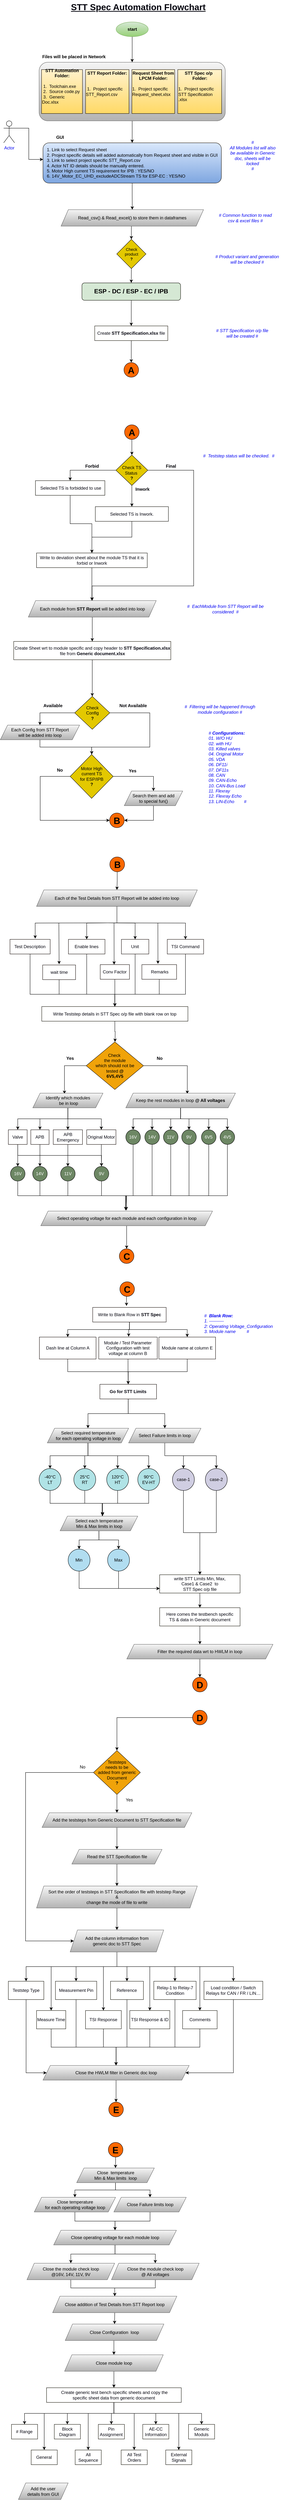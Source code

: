 <mxfile version="17.4.6" type="github" pages="2">
  <diagram id="C5RBs43oDa-KdzZeNtuy" name="Page-1">
    <mxGraphModel dx="1422" dy="2041" grid="1" gridSize="10" guides="1" tooltips="1" connect="1" arrows="1" fold="1" page="1" pageScale="1" pageWidth="827" pageHeight="1169" math="0" shadow="0">
      <root>
        <mxCell id="WIyWlLk6GJQsqaUBKTNV-0" />
        <mxCell id="WIyWlLk6GJQsqaUBKTNV-1" parent="WIyWlLk6GJQsqaUBKTNV-0" />
        <mxCell id="9YLodaeSadizynSN2vQj-11" style="edgeStyle=orthogonalEdgeStyle;rounded=0;orthogonalLoop=1;jettySize=auto;html=1;exitX=0.5;exitY=1;exitDx=0;exitDy=0;entryX=0.5;entryY=0;entryDx=0;entryDy=0;" parent="WIyWlLk6GJQsqaUBKTNV-1" source="sJJRUJYA5-9Eo12VGWl3-76" target="snfneStJWdSRdX8E7I__-12" edge="1">
          <mxGeometry relative="1" as="geometry" />
        </mxCell>
        <mxCell id="sJJRUJYA5-9Eo12VGWl3-76" value="&lt;div&gt;Each module from &lt;b&gt;STT Report&lt;/b&gt; will be added into loop&lt;/div&gt;" style="shape=parallelogram;perimeter=parallelogramPerimeter;whiteSpace=wrap;html=1;fixedSize=1;labelBackgroundColor=none;fillColor=#f5f5f5;gradientColor=#b3b3b3;strokeColor=#666666;" parent="WIyWlLk6GJQsqaUBKTNV-1" vertex="1">
          <mxGeometry x="117.5" y="510" width="350" height="45" as="geometry" />
        </mxCell>
        <mxCell id="RRgUqLvPFwYs8PCQudtX-83" style="edgeStyle=orthogonalEdgeStyle;rounded=0;orthogonalLoop=1;jettySize=auto;html=1;exitX=0;exitY=0.5;exitDx=0;exitDy=0;entryX=0.5;entryY=0;entryDx=0;entryDy=0;fontSize=17;" parent="WIyWlLk6GJQsqaUBKTNV-1" source="sJJRUJYA5-9Eo12VGWl3-79" target="RRgUqLvPFwYs8PCQudtX-82" edge="1">
          <mxGeometry relative="1" as="geometry" />
        </mxCell>
        <mxCell id="tVW2xqmkabv0E6Z1-Rtc-28" style="edgeStyle=orthogonalEdgeStyle;rounded=0;orthogonalLoop=1;jettySize=auto;html=1;exitX=1;exitY=0.5;exitDx=0;exitDy=0;fontSize=12;fontColor=#0000F2;" edge="1" parent="WIyWlLk6GJQsqaUBKTNV-1" source="sJJRUJYA5-9Eo12VGWl3-79" target="tVW2xqmkabv0E6Z1-Rtc-16">
          <mxGeometry relative="1" as="geometry">
            <Array as="points">
              <mxPoint x="450" y="817" />
              <mxPoint x="450" y="910" />
              <mxPoint x="291" y="910" />
            </Array>
          </mxGeometry>
        </mxCell>
        <mxCell id="sJJRUJYA5-9Eo12VGWl3-79" value="&lt;div&gt;Check &lt;br&gt;&lt;/div&gt;&lt;div&gt;Config&lt;/div&gt;&lt;div&gt;&lt;b&gt;?&lt;/b&gt;&lt;br&gt;&lt;/div&gt;" style="rhombus;whiteSpace=wrap;html=1;fontColor=#000000;fillColor=#e3c800;strokeColor=#0A0900;" parent="WIyWlLk6GJQsqaUBKTNV-1" vertex="1">
          <mxGeometry x="244.5" y="771.5" width="96" height="90" as="geometry" />
        </mxCell>
        <mxCell id="rYvPCS0LZYQufS7g8COz-0" value="#&amp;nbsp; EachModule from STT Report will be considered&amp;nbsp; #" style="text;html=1;strokeColor=none;fillColor=none;align=center;verticalAlign=middle;whiteSpace=wrap;rounded=0;fontColor=#0000F2;fontStyle=2" parent="WIyWlLk6GJQsqaUBKTNV-1" vertex="1">
          <mxGeometry x="532.24" y="497.5" width="250" height="70" as="geometry" />
        </mxCell>
        <mxCell id="rYvPCS0LZYQufS7g8COz-1" value="#&amp;nbsp; Filtering will be happened through module configuration #" style="text;html=1;strokeColor=none;fillColor=none;align=center;verticalAlign=middle;whiteSpace=wrap;rounded=0;fontColor=#0000F2;fontStyle=2" parent="WIyWlLk6GJQsqaUBKTNV-1" vertex="1">
          <mxGeometry x="536.75" y="771.5" width="210" height="70" as="geometry" />
        </mxCell>
        <mxCell id="rYvPCS0LZYQufS7g8COz-6" value="Available" style="text;html=1;strokeColor=none;fillColor=none;align=center;verticalAlign=middle;whiteSpace=wrap;rounded=0;fontColor=#000005;fontStyle=1" parent="WIyWlLk6GJQsqaUBKTNV-1" vertex="1">
          <mxGeometry x="154.99" y="791.5" width="60" height="10" as="geometry" />
        </mxCell>
        <mxCell id="rYvPCS0LZYQufS7g8COz-7" value="Not Available" style="text;html=1;strokeColor=none;fillColor=none;align=center;verticalAlign=middle;whiteSpace=wrap;rounded=0;fontColor=#000005;fontStyle=1" parent="WIyWlLk6GJQsqaUBKTNV-1" vertex="1">
          <mxGeometry x="362.29" y="776.5" width="85.01" height="40" as="geometry" />
        </mxCell>
        <mxCell id="snfneStJWdSRdX8E7I__-76" style="edgeStyle=orthogonalEdgeStyle;rounded=0;orthogonalLoop=1;jettySize=auto;html=1;exitX=0.5;exitY=1;exitDx=0;exitDy=0;entryX=0.546;entryY=-0.05;entryDx=0;entryDy=0;entryPerimeter=0;fontSize=12;fontColor=#03030D;" parent="WIyWlLk6GJQsqaUBKTNV-1" source="lWemlZCQzADTL8tFUoLw-2" target="snfneStJWdSRdX8E7I__-75" edge="1">
          <mxGeometry relative="1" as="geometry" />
        </mxCell>
        <mxCell id="lWemlZCQzADTL8tFUoLw-2" value="&lt;div&gt;-40°C&lt;/div&gt;&lt;div&gt;LT&lt;br&gt;&lt;/div&gt;" style="ellipse;whiteSpace=wrap;html=1;aspect=fixed;labelBackgroundColor=none;fontSize=12;strokeColor=#000000;fillColor=#b0e3e6;" parent="WIyWlLk6GJQsqaUBKTNV-1" vertex="1">
          <mxGeometry x="147" y="2880" width="60" height="60" as="geometry" />
        </mxCell>
        <mxCell id="snfneStJWdSRdX8E7I__-82" style="edgeStyle=orthogonalEdgeStyle;rounded=0;orthogonalLoop=1;jettySize=auto;html=1;exitX=0.5;exitY=1;exitDx=0;exitDy=0;entryX=0.541;entryY=0.25;entryDx=0;entryDy=0;entryPerimeter=0;fontSize=12;fontColor=#03030D;" parent="WIyWlLk6GJQsqaUBKTNV-1" source="lWemlZCQzADTL8tFUoLw-3" target="snfneStJWdSRdX8E7I__-75" edge="1">
          <mxGeometry relative="1" as="geometry" />
        </mxCell>
        <mxCell id="lWemlZCQzADTL8tFUoLw-3" value="&lt;div&gt;25°C&lt;/div&gt;RT" style="ellipse;whiteSpace=wrap;html=1;aspect=fixed;labelBackgroundColor=none;fontSize=12;strokeColor=#000000;fillColor=#b0e3e6;" parent="WIyWlLk6GJQsqaUBKTNV-1" vertex="1">
          <mxGeometry x="242" y="2880" width="60" height="60" as="geometry" />
        </mxCell>
        <mxCell id="snfneStJWdSRdX8E7I__-80" style="edgeStyle=orthogonalEdgeStyle;rounded=0;orthogonalLoop=1;jettySize=auto;html=1;exitX=0.5;exitY=1;exitDx=0;exitDy=0;entryX=0.546;entryY=-0.05;entryDx=0;entryDy=0;entryPerimeter=0;fontSize=12;fontColor=#03030D;" parent="WIyWlLk6GJQsqaUBKTNV-1" source="lWemlZCQzADTL8tFUoLw-4" target="snfneStJWdSRdX8E7I__-75" edge="1">
          <mxGeometry relative="1" as="geometry" />
        </mxCell>
        <mxCell id="lWemlZCQzADTL8tFUoLw-4" value="&lt;div&gt;90°C&lt;/div&gt;&lt;div&gt;EV-HT&lt;br&gt;&lt;/div&gt;" style="ellipse;whiteSpace=wrap;html=1;aspect=fixed;labelBackgroundColor=none;fontSize=12;strokeColor=#000000;fillColor=#b0e3e6;" parent="WIyWlLk6GJQsqaUBKTNV-1" vertex="1">
          <mxGeometry x="417.0" y="2880" width="60" height="60" as="geometry" />
        </mxCell>
        <mxCell id="snfneStJWdSRdX8E7I__-81" style="edgeStyle=orthogonalEdgeStyle;rounded=0;orthogonalLoop=1;jettySize=auto;html=1;exitX=0.5;exitY=1;exitDx=0;exitDy=0;entryX=0.546;entryY=0;entryDx=0;entryDy=0;entryPerimeter=0;fontSize=12;fontColor=#03030D;" parent="WIyWlLk6GJQsqaUBKTNV-1" source="lWemlZCQzADTL8tFUoLw-5" target="snfneStJWdSRdX8E7I__-75" edge="1">
          <mxGeometry relative="1" as="geometry" />
        </mxCell>
        <mxCell id="lWemlZCQzADTL8tFUoLw-5" value="&lt;div&gt;120°C&lt;/div&gt;HT" style="ellipse;whiteSpace=wrap;html=1;aspect=fixed;labelBackgroundColor=none;fontSize=12;strokeColor=#000000;fillColor=#b0e3e6;" parent="WIyWlLk6GJQsqaUBKTNV-1" vertex="1">
          <mxGeometry x="332" y="2880" width="60" height="60" as="geometry" />
        </mxCell>
        <mxCell id="snfneStJWdSRdX8E7I__-279" style="edgeStyle=orthogonalEdgeStyle;rounded=0;orthogonalLoop=1;jettySize=auto;html=1;exitX=0.5;exitY=1;exitDx=0;exitDy=0;fontSize=12;fontColor=#03030D;" parent="WIyWlLk6GJQsqaUBKTNV-1" source="lWemlZCQzADTL8tFUoLw-19" target="snfneStJWdSRdX8E7I__-73" edge="1">
          <mxGeometry relative="1" as="geometry" />
        </mxCell>
        <mxCell id="lWemlZCQzADTL8tFUoLw-19" value="case-1" style="ellipse;whiteSpace=wrap;html=1;aspect=fixed;labelBackgroundColor=none;fontSize=12;strokeColor=#000000;fillColor=#d0cee2;" parent="WIyWlLk6GJQsqaUBKTNV-1" vertex="1">
          <mxGeometry x="512" y="2880" width="60" height="60" as="geometry" />
        </mxCell>
        <mxCell id="snfneStJWdSRdX8E7I__-280" style="edgeStyle=orthogonalEdgeStyle;rounded=0;orthogonalLoop=1;jettySize=auto;html=1;exitX=0.5;exitY=1;exitDx=0;exitDy=0;entryX=0.5;entryY=0;entryDx=0;entryDy=0;fontSize=12;fontColor=#03030D;" parent="WIyWlLk6GJQsqaUBKTNV-1" source="lWemlZCQzADTL8tFUoLw-20" target="snfneStJWdSRdX8E7I__-73" edge="1">
          <mxGeometry relative="1" as="geometry" />
        </mxCell>
        <mxCell id="lWemlZCQzADTL8tFUoLw-20" value="case-2" style="ellipse;whiteSpace=wrap;html=1;aspect=fixed;labelBackgroundColor=none;fontSize=12;strokeColor=#000000;fillColor=#d0cee2;" parent="WIyWlLk6GJQsqaUBKTNV-1" vertex="1">
          <mxGeometry x="602" y="2880" width="60" height="60" as="geometry" />
        </mxCell>
        <mxCell id="Cit_ElOOI1W8FzM-b_Fz-5" style="edgeStyle=orthogonalEdgeStyle;rounded=0;orthogonalLoop=1;jettySize=auto;html=1;exitX=0.5;exitY=1;exitDx=0;exitDy=0;entryX=0.5;entryY=0;entryDx=0;entryDy=0;fontSize=12;fontColor=#0000F2;" edge="1" parent="WIyWlLk6GJQsqaUBKTNV-1" source="snfneStJWdSRdX8E7I__-12" target="sJJRUJYA5-9Eo12VGWl3-79">
          <mxGeometry relative="1" as="geometry" />
        </mxCell>
        <mxCell id="snfneStJWdSRdX8E7I__-12" value="Create Sheet wrt to module specific and copy header to &lt;b&gt;STT Specification.xlsx&lt;/b&gt; file from &lt;b&gt;Generic document.xlsx&lt;/b&gt;" style="rounded=0;whiteSpace=wrap;html=1;labelBackgroundColor=none;fontSize=12;fontColor=#03030D;strokeColor=#120F00;" parent="WIyWlLk6GJQsqaUBKTNV-1" vertex="1">
          <mxGeometry x="77.5" y="621.5" width="430" height="50" as="geometry" />
        </mxCell>
        <mxCell id="snfneStJWdSRdX8E7I__-46" style="edgeStyle=orthogonalEdgeStyle;rounded=0;orthogonalLoop=1;jettySize=auto;html=1;exitX=0.5;exitY=1;exitDx=0;exitDy=0;fontSize=12;fontColor=#03030D;" parent="WIyWlLk6GJQsqaUBKTNV-1" source="snfneStJWdSRdX8E7I__-44" target="lWemlZCQzADTL8tFUoLw-2" edge="1">
          <mxGeometry relative="1" as="geometry" />
        </mxCell>
        <mxCell id="snfneStJWdSRdX8E7I__-47" style="edgeStyle=orthogonalEdgeStyle;rounded=0;orthogonalLoop=1;jettySize=auto;html=1;exitX=0.5;exitY=1;exitDx=0;exitDy=0;fontSize=12;fontColor=#03030D;" parent="WIyWlLk6GJQsqaUBKTNV-1" source="snfneStJWdSRdX8E7I__-44" target="lWemlZCQzADTL8tFUoLw-3" edge="1">
          <mxGeometry relative="1" as="geometry" />
        </mxCell>
        <mxCell id="snfneStJWdSRdX8E7I__-48" style="edgeStyle=orthogonalEdgeStyle;rounded=0;orthogonalLoop=1;jettySize=auto;html=1;exitX=0.5;exitY=1;exitDx=0;exitDy=0;entryX=0.5;entryY=0;entryDx=0;entryDy=0;fontSize=12;fontColor=#03030D;" parent="WIyWlLk6GJQsqaUBKTNV-1" source="snfneStJWdSRdX8E7I__-44" target="lWemlZCQzADTL8tFUoLw-5" edge="1">
          <mxGeometry relative="1" as="geometry" />
        </mxCell>
        <mxCell id="snfneStJWdSRdX8E7I__-49" style="edgeStyle=orthogonalEdgeStyle;rounded=0;orthogonalLoop=1;jettySize=auto;html=1;exitX=0.5;exitY=1;exitDx=0;exitDy=0;fontSize=12;fontColor=#03030D;" parent="WIyWlLk6GJQsqaUBKTNV-1" source="snfneStJWdSRdX8E7I__-44" target="lWemlZCQzADTL8tFUoLw-4" edge="1">
          <mxGeometry relative="1" as="geometry" />
        </mxCell>
        <mxCell id="snfneStJWdSRdX8E7I__-44" value="&lt;div&gt;Select required temperature&lt;/div&gt;&lt;div&gt; for each operating voltage in loop&lt;br&gt;&lt;/div&gt;" style="shape=parallelogram;perimeter=parallelogramPerimeter;whiteSpace=wrap;html=1;fixedSize=1;labelBackgroundColor=none;fontSize=12;strokeColor=#666666;fillColor=#f5f5f5;gradientColor=#b3b3b3;" parent="WIyWlLk6GJQsqaUBKTNV-1" vertex="1">
          <mxGeometry x="169.5" y="2770" width="222.5" height="40" as="geometry" />
        </mxCell>
        <mxCell id="snfneStJWdSRdX8E7I__-54" style="edgeStyle=orthogonalEdgeStyle;rounded=0;orthogonalLoop=1;jettySize=auto;html=1;exitX=0.5;exitY=1;exitDx=0;exitDy=0;entryX=0.5;entryY=0;entryDx=0;entryDy=0;fontSize=12;fontColor=#03030D;" parent="WIyWlLk6GJQsqaUBKTNV-1" source="snfneStJWdSRdX8E7I__-51" target="lWemlZCQzADTL8tFUoLw-20" edge="1">
          <mxGeometry relative="1" as="geometry" />
        </mxCell>
        <mxCell id="snfneStJWdSRdX8E7I__-55" style="edgeStyle=orthogonalEdgeStyle;rounded=0;orthogonalLoop=1;jettySize=auto;html=1;exitX=0.5;exitY=1;exitDx=0;exitDy=0;entryX=0.5;entryY=0;entryDx=0;entryDy=0;fontSize=12;fontColor=#03030D;" parent="WIyWlLk6GJQsqaUBKTNV-1" source="snfneStJWdSRdX8E7I__-51" target="lWemlZCQzADTL8tFUoLw-19" edge="1">
          <mxGeometry relative="1" as="geometry" />
        </mxCell>
        <mxCell id="snfneStJWdSRdX8E7I__-51" value="Select Failure limits in loop" style="shape=parallelogram;perimeter=parallelogramPerimeter;whiteSpace=wrap;html=1;fixedSize=1;labelBackgroundColor=none;fontSize=12;strokeColor=#666666;fillColor=#f5f5f5;gradientColor=#b3b3b3;" parent="WIyWlLk6GJQsqaUBKTNV-1" vertex="1">
          <mxGeometry x="392" y="2770" width="198" height="40" as="geometry" />
        </mxCell>
        <mxCell id="snfneStJWdSRdX8E7I__-277" style="edgeStyle=orthogonalEdgeStyle;rounded=0;orthogonalLoop=1;jettySize=auto;html=1;exitX=0.5;exitY=1;exitDx=0;exitDy=0;entryX=0;entryY=0.75;entryDx=0;entryDy=0;fontSize=12;fontColor=#03030D;" parent="WIyWlLk6GJQsqaUBKTNV-1" source="snfneStJWdSRdX8E7I__-70" target="snfneStJWdSRdX8E7I__-73" edge="1">
          <mxGeometry relative="1" as="geometry" />
        </mxCell>
        <mxCell id="snfneStJWdSRdX8E7I__-70" value="Min" style="ellipse;whiteSpace=wrap;html=1;aspect=fixed;labelBackgroundColor=none;fontSize=12;strokeColor=#020B0F;fillColor=#b1ddf0;" parent="WIyWlLk6GJQsqaUBKTNV-1" vertex="1">
          <mxGeometry x="226.48" y="3100" width="60" height="60" as="geometry" />
        </mxCell>
        <mxCell id="snfneStJWdSRdX8E7I__-278" style="edgeStyle=orthogonalEdgeStyle;rounded=0;orthogonalLoop=1;jettySize=auto;html=1;exitX=0.5;exitY=1;exitDx=0;exitDy=0;entryX=0;entryY=0.75;entryDx=0;entryDy=0;fontSize=12;fontColor=#03030D;" parent="WIyWlLk6GJQsqaUBKTNV-1" source="snfneStJWdSRdX8E7I__-72" target="snfneStJWdSRdX8E7I__-73" edge="1">
          <mxGeometry relative="1" as="geometry" />
        </mxCell>
        <mxCell id="snfneStJWdSRdX8E7I__-72" value="Max" style="ellipse;whiteSpace=wrap;html=1;aspect=fixed;labelBackgroundColor=none;fontSize=12;strokeColor=#020B0F;fillColor=#b1ddf0;" parent="WIyWlLk6GJQsqaUBKTNV-1" vertex="1">
          <mxGeometry x="334.49" y="3100" width="60" height="60" as="geometry" />
        </mxCell>
        <mxCell id="RRgUqLvPFwYs8PCQudtX-105" style="edgeStyle=orthogonalEdgeStyle;rounded=0;orthogonalLoop=1;jettySize=auto;html=1;exitX=0.5;exitY=1;exitDx=0;exitDy=0;entryX=0.5;entryY=0;entryDx=0;entryDy=0;fontSize=12;" parent="WIyWlLk6GJQsqaUBKTNV-1" source="snfneStJWdSRdX8E7I__-73" target="RRgUqLvPFwYs8PCQudtX-104" edge="1">
          <mxGeometry relative="1" as="geometry" />
        </mxCell>
        <mxCell id="snfneStJWdSRdX8E7I__-73" value="&lt;div&gt;write STT Limits Min, Max,&lt;/div&gt;&lt;div&gt;Case1 &amp;amp; Case2&amp;nbsp; to &lt;br&gt;&lt;/div&gt;&lt;div&gt;STT Spec o/p file&lt;/div&gt;" style="rounded=0;whiteSpace=wrap;html=1;labelBackgroundColor=none;fontSize=12;fontColor=#03030D;strokeColor=#0F0D00;" parent="WIyWlLk6GJQsqaUBKTNV-1" vertex="1">
          <mxGeometry x="477" y="3170" width="220" height="50" as="geometry" />
        </mxCell>
        <mxCell id="snfneStJWdSRdX8E7I__-84" style="edgeStyle=orthogonalEdgeStyle;rounded=0;orthogonalLoop=1;jettySize=auto;html=1;exitX=0.5;exitY=1;exitDx=0;exitDy=0;entryX=0.5;entryY=0;entryDx=0;entryDy=0;fontSize=12;fontColor=#03030D;" parent="WIyWlLk6GJQsqaUBKTNV-1" source="snfneStJWdSRdX8E7I__-75" target="snfneStJWdSRdX8E7I__-70" edge="1">
          <mxGeometry relative="1" as="geometry" />
        </mxCell>
        <mxCell id="snfneStJWdSRdX8E7I__-85" style="edgeStyle=orthogonalEdgeStyle;rounded=0;orthogonalLoop=1;jettySize=auto;html=1;exitX=0.5;exitY=1;exitDx=0;exitDy=0;fontSize=12;fontColor=#03030D;" parent="WIyWlLk6GJQsqaUBKTNV-1" source="snfneStJWdSRdX8E7I__-75" target="snfneStJWdSRdX8E7I__-72" edge="1">
          <mxGeometry relative="1" as="geometry" />
        </mxCell>
        <mxCell id="snfneStJWdSRdX8E7I__-75" value="&lt;div&gt;Select each temperature&lt;/div&gt;&lt;div&gt;Min &amp;amp; Max limits in loop&lt;br&gt;&lt;/div&gt;" style="shape=parallelogram;perimeter=parallelogramPerimeter;whiteSpace=wrap;html=1;fixedSize=1;labelBackgroundColor=none;fontSize=12;strokeColor=#666666;fillColor=#f5f5f5;gradientColor=#b3b3b3;" parent="WIyWlLk6GJQsqaUBKTNV-1" vertex="1">
          <mxGeometry x="204.5" y="3010" width="212.5" height="40" as="geometry" />
        </mxCell>
        <mxCell id="snfneStJWdSRdX8E7I__-112" value="&lt;div&gt;# &lt;b&gt;Configurations:&lt;/b&gt;&lt;/div&gt;&lt;div&gt;01. W/O HU&lt;/div&gt;&lt;div&gt;02. with HU&lt;/div&gt;&lt;div&gt;03. Killed valves &lt;br&gt;&lt;/div&gt;&lt;div&gt;04. Original Motor&lt;/div&gt;&lt;div&gt;05. VDA&lt;/div&gt;&lt;div&gt;06. DF11i&lt;/div&gt;&lt;div&gt;07. DF11s&lt;/div&gt;&lt;div&gt;08. CAN&lt;/div&gt;&lt;div&gt;09. CAN-Echo&lt;/div&gt;&lt;div&gt;10. CAN-Bus Load&lt;/div&gt;&lt;div&gt;11. Flexray&lt;/div&gt;&lt;div&gt;12. Flexray Echo&lt;/div&gt;&lt;div&gt;13. LIN-Echo&amp;nbsp;&amp;nbsp;&amp;nbsp;&amp;nbsp;&amp;nbsp;&amp;nbsp;&amp;nbsp; #&lt;/div&gt;" style="text;html=1;strokeColor=none;fillColor=none;align=left;verticalAlign=middle;whiteSpace=wrap;rounded=0;fontColor=#0000F2;fontStyle=2" parent="WIyWlLk6GJQsqaUBKTNV-1" vertex="1">
          <mxGeometry x="608.5" y="930" width="210" height="70" as="geometry" />
        </mxCell>
        <mxCell id="snfneStJWdSRdX8E7I__-266" style="edgeStyle=orthogonalEdgeStyle;rounded=0;orthogonalLoop=1;jettySize=auto;html=1;exitX=0.5;exitY=1;exitDx=0;exitDy=0;entryX=0.5;entryY=0;entryDx=0;entryDy=0;fontSize=12;fontColor=#03030D;" parent="WIyWlLk6GJQsqaUBKTNV-1" source="snfneStJWdSRdX8E7I__-116" target="snfneStJWdSRdX8E7I__-264" edge="1">
          <mxGeometry relative="1" as="geometry" />
        </mxCell>
        <mxCell id="snfneStJWdSRdX8E7I__-116" value="Dash line at Column A" style="rounded=0;whiteSpace=wrap;html=1;labelBackgroundColor=none;fontSize=12;fontColor=#03030D;strokeColor=#0F0400;" parent="WIyWlLk6GJQsqaUBKTNV-1" vertex="1">
          <mxGeometry x="147.87" y="2521" width="154.99" height="60" as="geometry" />
        </mxCell>
        <mxCell id="snfneStJWdSRdX8E7I__-267" style="edgeStyle=orthogonalEdgeStyle;rounded=0;orthogonalLoop=1;jettySize=auto;html=1;exitX=0.5;exitY=1;exitDx=0;exitDy=0;entryX=0.5;entryY=0;entryDx=0;entryDy=0;fontSize=12;fontColor=#03030D;" parent="WIyWlLk6GJQsqaUBKTNV-1" source="snfneStJWdSRdX8E7I__-117" target="snfneStJWdSRdX8E7I__-264" edge="1">
          <mxGeometry relative="1" as="geometry" />
        </mxCell>
        <mxCell id="snfneStJWdSRdX8E7I__-117" value="Module name at column E" style="rounded=0;whiteSpace=wrap;html=1;labelBackgroundColor=none;fontSize=12;fontColor=#03030D;strokeColor=#0F0400;" parent="WIyWlLk6GJQsqaUBKTNV-1" vertex="1">
          <mxGeometry x="474.87" y="2521" width="155" height="60" as="geometry" />
        </mxCell>
        <mxCell id="snfneStJWdSRdX8E7I__-265" style="edgeStyle=orthogonalEdgeStyle;rounded=0;orthogonalLoop=1;jettySize=auto;html=1;exitX=0.5;exitY=1;exitDx=0;exitDy=0;entryX=0.5;entryY=0;entryDx=0;entryDy=0;fontSize=12;fontColor=#03030D;" parent="WIyWlLk6GJQsqaUBKTNV-1" source="snfneStJWdSRdX8E7I__-118" target="snfneStJWdSRdX8E7I__-264" edge="1">
          <mxGeometry relative="1" as="geometry" />
        </mxCell>
        <mxCell id="snfneStJWdSRdX8E7I__-118" value="Module / Test Parameter Configuration with test voltage at column B" style="rounded=0;whiteSpace=wrap;html=1;labelBackgroundColor=none;fontSize=12;fontColor=#03030D;strokeColor=#0F0400;" parent="WIyWlLk6GJQsqaUBKTNV-1" vertex="1">
          <mxGeometry x="310.35" y="2521" width="160.01" height="60" as="geometry" />
        </mxCell>
        <mxCell id="snfneStJWdSRdX8E7I__-133" style="edgeStyle=orthogonalEdgeStyle;rounded=0;orthogonalLoop=1;jettySize=auto;html=1;exitX=0.5;exitY=1;exitDx=0;exitDy=0;entryX=0.627;entryY=-0.05;entryDx=0;entryDy=0;entryPerimeter=0;fontSize=12;fontColor=#03030D;" parent="WIyWlLk6GJQsqaUBKTNV-1" target="snfneStJWdSRdX8E7I__-125" edge="1">
          <mxGeometry relative="1" as="geometry">
            <mxPoint x="334.3" y="1390" as="sourcePoint" />
          </mxGeometry>
        </mxCell>
        <mxCell id="snfneStJWdSRdX8E7I__-134" style="edgeStyle=orthogonalEdgeStyle;rounded=0;orthogonalLoop=1;jettySize=auto;html=1;exitX=0.5;exitY=1;exitDx=0;exitDy=0;entryX=0.5;entryY=0;entryDx=0;entryDy=0;fontSize=12;fontColor=#03030D;" parent="WIyWlLk6GJQsqaUBKTNV-1" target="snfneStJWdSRdX8E7I__-128" edge="1">
          <mxGeometry relative="1" as="geometry">
            <mxPoint x="334.3" y="1390" as="sourcePoint" />
          </mxGeometry>
        </mxCell>
        <mxCell id="snfneStJWdSRdX8E7I__-135" style="edgeStyle=orthogonalEdgeStyle;rounded=0;orthogonalLoop=1;jettySize=auto;html=1;exitX=0.5;exitY=1;exitDx=0;exitDy=0;entryX=0.5;entryY=0;entryDx=0;entryDy=0;fontSize=12;fontColor=#03030D;" parent="WIyWlLk6GJQsqaUBKTNV-1" target="snfneStJWdSRdX8E7I__-126" edge="1">
          <mxGeometry relative="1" as="geometry">
            <mxPoint x="334.3" y="1390" as="sourcePoint" />
          </mxGeometry>
        </mxCell>
        <mxCell id="snfneStJWdSRdX8E7I__-136" style="edgeStyle=orthogonalEdgeStyle;rounded=0;orthogonalLoop=1;jettySize=auto;html=1;exitX=0.5;exitY=1;exitDx=0;exitDy=0;entryX=0.5;entryY=0;entryDx=0;entryDy=0;fontSize=12;fontColor=#03030D;" parent="WIyWlLk6GJQsqaUBKTNV-1" target="snfneStJWdSRdX8E7I__-127" edge="1">
          <mxGeometry relative="1" as="geometry">
            <mxPoint x="334.3" y="1390" as="sourcePoint" />
          </mxGeometry>
        </mxCell>
        <mxCell id="snfneStJWdSRdX8E7I__-151" style="edgeStyle=orthogonalEdgeStyle;rounded=0;orthogonalLoop=1;jettySize=auto;html=1;exitX=0.5;exitY=1;exitDx=0;exitDy=0;fontSize=12;fontColor=#03030D;" parent="WIyWlLk6GJQsqaUBKTNV-1" source="snfneStJWdSRdX8E7I__-125" target="snfneStJWdSRdX8E7I__-150" edge="1">
          <mxGeometry relative="1" as="geometry">
            <Array as="points">
              <mxPoint x="122.3" y="1585" />
              <mxPoint x="354.3" y="1585" />
            </Array>
          </mxGeometry>
        </mxCell>
        <mxCell id="snfneStJWdSRdX8E7I__-125" value="Test Description" style="rounded=0;whiteSpace=wrap;html=1;labelBackgroundColor=none;fontSize=12;fontColor=#03030D;strokeColor=#0F0400;" parent="WIyWlLk6GJQsqaUBKTNV-1" vertex="1">
          <mxGeometry x="67.31" y="1435" width="109.99" height="40" as="geometry" />
        </mxCell>
        <mxCell id="snfneStJWdSRdX8E7I__-152" style="edgeStyle=orthogonalEdgeStyle;rounded=0;orthogonalLoop=1;jettySize=auto;html=1;exitX=0.5;exitY=1;exitDx=0;exitDy=0;entryX=0.5;entryY=0;entryDx=0;entryDy=0;fontSize=12;fontColor=#03030D;" parent="WIyWlLk6GJQsqaUBKTNV-1" source="snfneStJWdSRdX8E7I__-126" target="snfneStJWdSRdX8E7I__-150" edge="1">
          <mxGeometry relative="1" as="geometry">
            <Array as="points">
              <mxPoint x="277.3" y="1585" />
              <mxPoint x="354.3" y="1585" />
            </Array>
          </mxGeometry>
        </mxCell>
        <mxCell id="snfneStJWdSRdX8E7I__-126" value="Enable lines" style="rounded=0;whiteSpace=wrap;html=1;labelBackgroundColor=none;fontSize=12;fontColor=#03030D;strokeColor=#0F0400;" parent="WIyWlLk6GJQsqaUBKTNV-1" vertex="1">
          <mxGeometry x="227.3" y="1435" width="100" height="40" as="geometry" />
        </mxCell>
        <mxCell id="snfneStJWdSRdX8E7I__-153" style="edgeStyle=orthogonalEdgeStyle;rounded=0;orthogonalLoop=1;jettySize=auto;html=1;exitX=0.5;exitY=1;exitDx=0;exitDy=0;entryX=0.5;entryY=0;entryDx=0;entryDy=0;fontSize=12;fontColor=#03030D;" parent="WIyWlLk6GJQsqaUBKTNV-1" source="snfneStJWdSRdX8E7I__-127" target="snfneStJWdSRdX8E7I__-150" edge="1">
          <mxGeometry relative="1" as="geometry">
            <Array as="points">
              <mxPoint x="410.3" y="1585" />
              <mxPoint x="354.3" y="1585" />
            </Array>
          </mxGeometry>
        </mxCell>
        <mxCell id="snfneStJWdSRdX8E7I__-127" value="Unit" style="rounded=0;whiteSpace=wrap;html=1;labelBackgroundColor=none;fontSize=12;fontColor=#03030D;strokeColor=#0F0400;" parent="WIyWlLk6GJQsqaUBKTNV-1" vertex="1">
          <mxGeometry x="372.31" y="1435" width="74.99" height="40" as="geometry" />
        </mxCell>
        <mxCell id="snfneStJWdSRdX8E7I__-154" style="edgeStyle=orthogonalEdgeStyle;rounded=0;orthogonalLoop=1;jettySize=auto;html=1;exitX=0.5;exitY=1;exitDx=0;exitDy=0;fontSize=12;fontColor=#03030D;" parent="WIyWlLk6GJQsqaUBKTNV-1" source="snfneStJWdSRdX8E7I__-128" target="snfneStJWdSRdX8E7I__-150" edge="1">
          <mxGeometry relative="1" as="geometry">
            <Array as="points">
              <mxPoint x="547.3" y="1585" />
              <mxPoint x="354.3" y="1585" />
            </Array>
          </mxGeometry>
        </mxCell>
        <mxCell id="snfneStJWdSRdX8E7I__-128" value="TSI Command" style="rounded=0;whiteSpace=wrap;html=1;labelBackgroundColor=none;fontSize=12;fontColor=#03030D;strokeColor=#0F0400;" parent="WIyWlLk6GJQsqaUBKTNV-1" vertex="1">
          <mxGeometry x="497.81" y="1435" width="99.49" height="40" as="geometry" />
        </mxCell>
        <mxCell id="snfneStJWdSRdX8E7I__-155" style="edgeStyle=orthogonalEdgeStyle;rounded=0;orthogonalLoop=1;jettySize=auto;html=1;exitX=0.5;exitY=1;exitDx=0;exitDy=0;entryX=0.5;entryY=0;entryDx=0;entryDy=0;fontSize=12;fontColor=#03030D;" parent="WIyWlLk6GJQsqaUBKTNV-1" source="snfneStJWdSRdX8E7I__-130" target="snfneStJWdSRdX8E7I__-150" edge="1">
          <mxGeometry relative="1" as="geometry">
            <Array as="points">
              <mxPoint x="202.3" y="1585" />
              <mxPoint x="354.3" y="1585" />
            </Array>
          </mxGeometry>
        </mxCell>
        <mxCell id="snfneStJWdSRdX8E7I__-130" value="wait time" style="rounded=0;whiteSpace=wrap;html=1;labelBackgroundColor=none;fontSize=12;fontColor=#03030D;strokeColor=#0F0400;" parent="WIyWlLk6GJQsqaUBKTNV-1" vertex="1">
          <mxGeometry x="156.79" y="1505" width="90" height="40" as="geometry" />
        </mxCell>
        <mxCell id="snfneStJWdSRdX8E7I__-156" style="edgeStyle=orthogonalEdgeStyle;rounded=0;orthogonalLoop=1;jettySize=auto;html=1;exitX=0.5;exitY=1;exitDx=0;exitDy=0;entryX=0.5;entryY=0;entryDx=0;entryDy=0;fontSize=12;fontColor=#03030D;" parent="WIyWlLk6GJQsqaUBKTNV-1" source="snfneStJWdSRdX8E7I__-131" target="snfneStJWdSRdX8E7I__-150" edge="1">
          <mxGeometry relative="1" as="geometry" />
        </mxCell>
        <mxCell id="snfneStJWdSRdX8E7I__-131" value="Conv Factor" style="rounded=0;whiteSpace=wrap;html=1;labelBackgroundColor=none;fontSize=12;fontColor=#03030D;strokeColor=#0F0400;" parent="WIyWlLk6GJQsqaUBKTNV-1" vertex="1">
          <mxGeometry x="314.31" y="1504" width="79.98" height="40" as="geometry" />
        </mxCell>
        <mxCell id="snfneStJWdSRdX8E7I__-157" style="edgeStyle=orthogonalEdgeStyle;rounded=0;orthogonalLoop=1;jettySize=auto;html=1;exitX=0.5;exitY=1;exitDx=0;exitDy=0;entryX=0.5;entryY=0;entryDx=0;entryDy=0;fontSize=12;fontColor=#03030D;" parent="WIyWlLk6GJQsqaUBKTNV-1" source="snfneStJWdSRdX8E7I__-132" target="snfneStJWdSRdX8E7I__-150" edge="1">
          <mxGeometry relative="1" as="geometry">
            <Array as="points">
              <mxPoint x="476.3" y="1585" />
              <mxPoint x="354.3" y="1585" />
            </Array>
          </mxGeometry>
        </mxCell>
        <mxCell id="snfneStJWdSRdX8E7I__-132" value="&amp;nbsp;Remarks" style="rounded=0;whiteSpace=wrap;html=1;labelBackgroundColor=none;fontSize=12;fontColor=#03030D;strokeColor=#0F0400;" parent="WIyWlLk6GJQsqaUBKTNV-1" vertex="1">
          <mxGeometry x="428.29" y="1504" width="94.99" height="40" as="geometry" />
        </mxCell>
        <mxCell id="snfneStJWdSRdX8E7I__-138" value="" style="endArrow=classic;html=1;rounded=0;fontSize=12;fontColor=#03030D;" parent="WIyWlLk6GJQsqaUBKTNV-1" edge="1">
          <mxGeometry width="50" height="50" relative="1" as="geometry">
            <mxPoint x="201.08" y="1390" as="sourcePoint" />
            <mxPoint x="201.8" y="1503" as="targetPoint" />
          </mxGeometry>
        </mxCell>
        <mxCell id="snfneStJWdSRdX8E7I__-139" value="" style="endArrow=classic;html=1;rounded=0;fontSize=12;fontColor=#03030D;" parent="WIyWlLk6GJQsqaUBKTNV-1" edge="1">
          <mxGeometry width="50" height="50" relative="1" as="geometry">
            <mxPoint x="352.08" y="1390" as="sourcePoint" />
            <mxPoint x="352.31" y="1504" as="targetPoint" />
          </mxGeometry>
        </mxCell>
        <mxCell id="snfneStJWdSRdX8E7I__-140" value="" style="endArrow=classic;html=1;rounded=0;fontSize=12;fontColor=#03030D;" parent="WIyWlLk6GJQsqaUBKTNV-1" edge="1">
          <mxGeometry width="50" height="50" relative="1" as="geometry">
            <mxPoint x="472.08" y="1390" as="sourcePoint" />
            <mxPoint x="472.3" y="1502" as="targetPoint" />
          </mxGeometry>
        </mxCell>
        <mxCell id="snfneStJWdSRdX8E7I__-161" style="edgeStyle=orthogonalEdgeStyle;rounded=0;orthogonalLoop=1;jettySize=auto;html=1;exitX=0.5;exitY=1;exitDx=0;exitDy=0;fontSize=12;fontColor=#03030D;" parent="WIyWlLk6GJQsqaUBKTNV-1" source="snfneStJWdSRdX8E7I__-150" edge="1">
          <mxGeometry relative="1" as="geometry">
            <mxPoint x="354.8" y="1715" as="targetPoint" />
          </mxGeometry>
        </mxCell>
        <mxCell id="snfneStJWdSRdX8E7I__-150" value="Write Teststep details in STT Spec o/p file with blank row on top" style="rounded=0;whiteSpace=wrap;html=1;labelBackgroundColor=none;fontSize=12;fontColor=#03030D;strokeColor=#0F0D00;" parent="WIyWlLk6GJQsqaUBKTNV-1" vertex="1">
          <mxGeometry x="154.3" y="1618.5" width="400" height="40" as="geometry" />
        </mxCell>
        <mxCell id="snfneStJWdSRdX8E7I__-162" value="&lt;div&gt;#&amp;nbsp; &lt;b&gt;Blank Row:&lt;/b&gt;&lt;/div&gt;&lt;div&gt;1. ----------&lt;/div&gt;&lt;div&gt;2: Operating Voltage_Configuration&lt;/div&gt;&lt;div&gt;3. Module name&amp;nbsp;&amp;nbsp;&amp;nbsp;&amp;nbsp;&amp;nbsp;&amp;nbsp;&amp;nbsp;&amp;nbsp; #&lt;/div&gt;" style="text;html=1;strokeColor=none;fillColor=none;align=left;verticalAlign=middle;whiteSpace=wrap;rounded=0;fontColor=#0000F2;fontStyle=2" parent="WIyWlLk6GJQsqaUBKTNV-1" vertex="1">
          <mxGeometry x="597" y="2446" width="202.5" height="75" as="geometry" />
        </mxCell>
        <mxCell id="snfneStJWdSRdX8E7I__-207" style="edgeStyle=orthogonalEdgeStyle;rounded=0;orthogonalLoop=1;jettySize=auto;html=1;exitX=0;exitY=0.5;exitDx=0;exitDy=0;entryX=0.451;entryY=0.05;entryDx=0;entryDy=0;entryPerimeter=0;fontSize=12;fontColor=#03030D;" parent="WIyWlLk6GJQsqaUBKTNV-1" source="snfneStJWdSRdX8E7I__-179" target="snfneStJWdSRdX8E7I__-206" edge="1">
          <mxGeometry relative="1" as="geometry" />
        </mxCell>
        <mxCell id="snfneStJWdSRdX8E7I__-228" style="edgeStyle=orthogonalEdgeStyle;rounded=0;orthogonalLoop=1;jettySize=auto;html=1;exitX=1;exitY=0.5;exitDx=0;exitDy=0;entryX=0.561;entryY=0.05;entryDx=0;entryDy=0;entryPerimeter=0;fontSize=12;fontColor=#03030D;" parent="WIyWlLk6GJQsqaUBKTNV-1" source="snfneStJWdSRdX8E7I__-179" target="snfneStJWdSRdX8E7I__-227" edge="1">
          <mxGeometry relative="1" as="geometry" />
        </mxCell>
        <mxCell id="snfneStJWdSRdX8E7I__-179" value="&lt;div&gt;Check&amp;nbsp; &lt;br&gt;&lt;/div&gt;&lt;div&gt;the module&lt;/div&gt;&lt;div&gt; which should not be &lt;br&gt;&lt;/div&gt;&lt;div&gt;tested &lt;b&gt;@&lt;br&gt;&lt;/b&gt;&lt;/div&gt;&lt;div&gt;&lt;b&gt;6V5,4V5&lt;/b&gt;&lt;/div&gt;" style="rhombus;whiteSpace=wrap;html=1;labelBackgroundColor=none;fontSize=12;fontColor=#000000;strokeColor=#140C00;fillColor=#f0a30a;" parent="WIyWlLk6GJQsqaUBKTNV-1" vertex="1">
          <mxGeometry x="275.91" y="1715" width="156.77" height="130" as="geometry" />
        </mxCell>
        <mxCell id="snfneStJWdSRdX8E7I__-241" style="edgeStyle=orthogonalEdgeStyle;rounded=0;orthogonalLoop=1;jettySize=auto;html=1;exitX=0.5;exitY=1;exitDx=0;exitDy=0;fontSize=12;fontColor=#03030D;" parent="WIyWlLk6GJQsqaUBKTNV-1" source="snfneStJWdSRdX8E7I__-188" edge="1">
          <mxGeometry relative="1" as="geometry">
            <mxPoint x="384.3" y="2175" as="targetPoint" />
            <Array as="points">
              <mxPoint x="404.3" y="2135" />
              <mxPoint x="384.3" y="2135" />
            </Array>
          </mxGeometry>
        </mxCell>
        <mxCell id="snfneStJWdSRdX8E7I__-188" value="16V" style="ellipse;whiteSpace=wrap;html=1;aspect=fixed;labelBackgroundColor=none;fontSize=12;fontColor=#ffffff;strokeColor=#000000;fillColor=#6d8764;" parent="WIyWlLk6GJQsqaUBKTNV-1" vertex="1">
          <mxGeometry x="384.3" y="1955" width="40" height="40" as="geometry" />
        </mxCell>
        <mxCell id="snfneStJWdSRdX8E7I__-246" style="edgeStyle=orthogonalEdgeStyle;rounded=0;orthogonalLoop=1;jettySize=auto;html=1;exitX=0.5;exitY=1;exitDx=0;exitDy=0;entryX=0.5;entryY=0;entryDx=0;entryDy=0;fontSize=12;fontColor=#03030D;" parent="WIyWlLk6GJQsqaUBKTNV-1" source="snfneStJWdSRdX8E7I__-190" edge="1">
          <mxGeometry relative="1" as="geometry">
            <mxPoint x="385.29" y="2175" as="targetPoint" />
            <Array as="points">
              <mxPoint x="662.3" y="2135" />
              <mxPoint x="384.3" y="2135" />
            </Array>
          </mxGeometry>
        </mxCell>
        <mxCell id="snfneStJWdSRdX8E7I__-190" value="4V5" style="ellipse;whiteSpace=wrap;html=1;aspect=fixed;labelBackgroundColor=none;fontSize=12;fontColor=#ffffff;strokeColor=#000000;fillColor=#6d8764;" parent="WIyWlLk6GJQsqaUBKTNV-1" vertex="1">
          <mxGeometry x="642.3" y="1955" width="40" height="40" as="geometry" />
        </mxCell>
        <mxCell id="snfneStJWdSRdX8E7I__-242" style="edgeStyle=orthogonalEdgeStyle;rounded=0;orthogonalLoop=1;jettySize=auto;html=1;exitX=0.5;exitY=1;exitDx=0;exitDy=0;fontSize=12;fontColor=#03030D;" parent="WIyWlLk6GJQsqaUBKTNV-1" source="snfneStJWdSRdX8E7I__-192" edge="1">
          <mxGeometry relative="1" as="geometry">
            <mxPoint x="384.3" y="2175" as="targetPoint" />
            <Array as="points">
              <mxPoint x="456.3" y="2135" />
              <mxPoint x="384.3" y="2135" />
            </Array>
          </mxGeometry>
        </mxCell>
        <mxCell id="snfneStJWdSRdX8E7I__-192" value="14V" style="ellipse;whiteSpace=wrap;html=1;aspect=fixed;labelBackgroundColor=none;fontSize=12;fontColor=#ffffff;strokeColor=#000000;fillColor=#6d8764;" parent="WIyWlLk6GJQsqaUBKTNV-1" vertex="1">
          <mxGeometry x="436.3" y="1955" width="40" height="40" as="geometry" />
        </mxCell>
        <mxCell id="snfneStJWdSRdX8E7I__-243" style="edgeStyle=orthogonalEdgeStyle;rounded=0;orthogonalLoop=1;jettySize=auto;html=1;exitX=0.5;exitY=1;exitDx=0;exitDy=0;fontSize=12;fontColor=#03030D;" parent="WIyWlLk6GJQsqaUBKTNV-1" source="snfneStJWdSRdX8E7I__-194" edge="1">
          <mxGeometry relative="1" as="geometry">
            <mxPoint x="384.3" y="2175" as="targetPoint" />
            <Array as="points">
              <mxPoint x="507.3" y="2135" />
              <mxPoint x="384.3" y="2135" />
            </Array>
          </mxGeometry>
        </mxCell>
        <mxCell id="snfneStJWdSRdX8E7I__-194" value="11V" style="ellipse;whiteSpace=wrap;html=1;aspect=fixed;labelBackgroundColor=none;fontSize=12;fontColor=#ffffff;strokeColor=#000000;fillColor=#6d8764;" parent="WIyWlLk6GJQsqaUBKTNV-1" vertex="1">
          <mxGeometry x="487.3" y="1955" width="40" height="40" as="geometry" />
        </mxCell>
        <mxCell id="snfneStJWdSRdX8E7I__-244" style="edgeStyle=orthogonalEdgeStyle;rounded=0;orthogonalLoop=1;jettySize=auto;html=1;exitX=0.5;exitY=1;exitDx=0;exitDy=0;entryX=0.5;entryY=0;entryDx=0;entryDy=0;fontSize=12;fontColor=#03030D;" parent="WIyWlLk6GJQsqaUBKTNV-1" source="snfneStJWdSRdX8E7I__-196" edge="1">
          <mxGeometry relative="1" as="geometry">
            <mxPoint x="385.29" y="2175" as="targetPoint" />
            <Array as="points">
              <mxPoint x="557.3" y="2135" />
              <mxPoint x="384.3" y="2135" />
            </Array>
          </mxGeometry>
        </mxCell>
        <mxCell id="snfneStJWdSRdX8E7I__-196" value="9V" style="ellipse;whiteSpace=wrap;html=1;aspect=fixed;labelBackgroundColor=none;fontSize=12;fontColor=#ffffff;strokeColor=#000000;fillColor=#6d8764;" parent="WIyWlLk6GJQsqaUBKTNV-1" vertex="1">
          <mxGeometry x="537.3" y="1955" width="40" height="40" as="geometry" />
        </mxCell>
        <mxCell id="snfneStJWdSRdX8E7I__-245" style="edgeStyle=orthogonalEdgeStyle;rounded=0;orthogonalLoop=1;jettySize=auto;html=1;exitX=0.5;exitY=1;exitDx=0;exitDy=0;entryX=0.5;entryY=0;entryDx=0;entryDy=0;fontSize=12;fontColor=#03030D;" parent="WIyWlLk6GJQsqaUBKTNV-1" source="snfneStJWdSRdX8E7I__-198" edge="1">
          <mxGeometry relative="1" as="geometry">
            <mxPoint x="385.29" y="2175" as="targetPoint" />
            <Array as="points">
              <mxPoint x="611.3" y="2135" />
              <mxPoint x="384.3" y="2135" />
            </Array>
          </mxGeometry>
        </mxCell>
        <mxCell id="snfneStJWdSRdX8E7I__-198" value="6V5" style="ellipse;whiteSpace=wrap;html=1;aspect=fixed;labelBackgroundColor=none;fontSize=12;fontColor=#ffffff;strokeColor=#000000;fillColor=#6d8764;" parent="WIyWlLk6GJQsqaUBKTNV-1" vertex="1">
          <mxGeometry x="591.3" y="1955" width="40" height="40" as="geometry" />
        </mxCell>
        <mxCell id="snfneStJWdSRdX8E7I__-199" value="No" style="text;html=1;strokeColor=none;fillColor=none;align=center;verticalAlign=middle;whiteSpace=wrap;rounded=0;fontColor=#000005;fontStyle=1" parent="WIyWlLk6GJQsqaUBKTNV-1" vertex="1">
          <mxGeometry x="447.3" y="1755" width="60" height="10" as="geometry" />
        </mxCell>
        <mxCell id="snfneStJWdSRdX8E7I__-200" value="Yes" style="text;html=1;strokeColor=none;fillColor=none;align=center;verticalAlign=middle;whiteSpace=wrap;rounded=0;fontColor=#000005;fontStyle=1" parent="WIyWlLk6GJQsqaUBKTNV-1" vertex="1">
          <mxGeometry x="187.33" y="1755" width="90" height="10" as="geometry" />
        </mxCell>
        <mxCell id="snfneStJWdSRdX8E7I__-217" style="edgeStyle=orthogonalEdgeStyle;rounded=0;orthogonalLoop=1;jettySize=auto;html=1;exitX=0.5;exitY=1;exitDx=0;exitDy=0;fontSize=12;fontColor=#03030D;" parent="WIyWlLk6GJQsqaUBKTNV-1" source="snfneStJWdSRdX8E7I__-201" target="snfneStJWdSRdX8E7I__-213" edge="1">
          <mxGeometry relative="1" as="geometry" />
        </mxCell>
        <mxCell id="snfneStJWdSRdX8E7I__-219" style="edgeStyle=orthogonalEdgeStyle;rounded=0;orthogonalLoop=1;jettySize=auto;html=1;exitX=0.5;exitY=1;exitDx=0;exitDy=0;entryX=0.5;entryY=0;entryDx=0;entryDy=0;fontSize=12;fontColor=#03030D;" parent="WIyWlLk6GJQsqaUBKTNV-1" source="snfneStJWdSRdX8E7I__-201" target="snfneStJWdSRdX8E7I__-216" edge="1">
          <mxGeometry relative="1" as="geometry" />
        </mxCell>
        <mxCell id="snfneStJWdSRdX8E7I__-201" value="Valve" style="rounded=0;whiteSpace=wrap;html=1;labelBackgroundColor=none;fontSize=12;fontColor=#03030D;strokeColor=#0F0400;" parent="WIyWlLk6GJQsqaUBKTNV-1" vertex="1">
          <mxGeometry x="62.83" y="1955" width="51.47" height="40" as="geometry" />
        </mxCell>
        <mxCell id="snfneStJWdSRdX8E7I__-223" style="edgeStyle=orthogonalEdgeStyle;rounded=0;orthogonalLoop=1;jettySize=auto;html=1;exitX=0.5;exitY=1;exitDx=0;exitDy=0;entryX=0.5;entryY=0;entryDx=0;entryDy=0;fontSize=12;fontColor=#03030D;" parent="WIyWlLk6GJQsqaUBKTNV-1" source="snfneStJWdSRdX8E7I__-202" target="snfneStJWdSRdX8E7I__-214" edge="1">
          <mxGeometry relative="1" as="geometry" />
        </mxCell>
        <mxCell id="snfneStJWdSRdX8E7I__-202" value="APB" style="rounded=0;whiteSpace=wrap;html=1;labelBackgroundColor=none;fontSize=12;fontColor=#03030D;strokeColor=#0F0400;" parent="WIyWlLk6GJQsqaUBKTNV-1" vertex="1">
          <mxGeometry x="124.32" y="1955" width="49.98" height="40" as="geometry" />
        </mxCell>
        <mxCell id="snfneStJWdSRdX8E7I__-225" style="edgeStyle=orthogonalEdgeStyle;rounded=0;orthogonalLoop=1;jettySize=auto;html=1;exitX=0.5;exitY=1;exitDx=0;exitDy=0;entryX=0.5;entryY=0;entryDx=0;entryDy=0;fontSize=12;fontColor=#03030D;" parent="WIyWlLk6GJQsqaUBKTNV-1" source="snfneStJWdSRdX8E7I__-203" target="snfneStJWdSRdX8E7I__-215" edge="1">
          <mxGeometry relative="1" as="geometry" />
        </mxCell>
        <mxCell id="snfneStJWdSRdX8E7I__-203" value="APB Emergency" style="rounded=0;whiteSpace=wrap;html=1;labelBackgroundColor=none;fontSize=12;fontColor=#03030D;strokeColor=#0F0400;" parent="WIyWlLk6GJQsqaUBKTNV-1" vertex="1">
          <mxGeometry x="185.72" y="1955" width="79.98" height="40" as="geometry" />
        </mxCell>
        <mxCell id="snfneStJWdSRdX8E7I__-226" style="edgeStyle=orthogonalEdgeStyle;rounded=0;orthogonalLoop=1;jettySize=auto;html=1;exitX=0.5;exitY=1;exitDx=0;exitDy=0;entryX=0.5;entryY=0;entryDx=0;entryDy=0;fontSize=12;fontColor=#03030D;" parent="WIyWlLk6GJQsqaUBKTNV-1" source="snfneStJWdSRdX8E7I__-204" target="snfneStJWdSRdX8E7I__-216" edge="1">
          <mxGeometry relative="1" as="geometry" />
        </mxCell>
        <mxCell id="snfneStJWdSRdX8E7I__-204" value="Original Motor" style="rounded=0;whiteSpace=wrap;html=1;labelBackgroundColor=none;fontSize=12;fontColor=#03030D;strokeColor=#0F0400;" parent="WIyWlLk6GJQsqaUBKTNV-1" vertex="1">
          <mxGeometry x="277.33" y="1955" width="79.98" height="40" as="geometry" />
        </mxCell>
        <mxCell id="snfneStJWdSRdX8E7I__-208" style="edgeStyle=orthogonalEdgeStyle;rounded=0;orthogonalLoop=1;jettySize=auto;html=1;exitX=0.5;exitY=1;exitDx=0;exitDy=0;entryX=0.5;entryY=0;entryDx=0;entryDy=0;fontSize=12;fontColor=#03030D;" parent="WIyWlLk6GJQsqaUBKTNV-1" source="snfneStJWdSRdX8E7I__-206" target="snfneStJWdSRdX8E7I__-201" edge="1">
          <mxGeometry relative="1" as="geometry" />
        </mxCell>
        <mxCell id="snfneStJWdSRdX8E7I__-209" style="edgeStyle=orthogonalEdgeStyle;rounded=0;orthogonalLoop=1;jettySize=auto;html=1;exitX=0.5;exitY=1;exitDx=0;exitDy=0;entryX=0.5;entryY=0;entryDx=0;entryDy=0;fontSize=12;fontColor=#03030D;" parent="WIyWlLk6GJQsqaUBKTNV-1" source="snfneStJWdSRdX8E7I__-206" target="snfneStJWdSRdX8E7I__-202" edge="1">
          <mxGeometry relative="1" as="geometry" />
        </mxCell>
        <mxCell id="snfneStJWdSRdX8E7I__-210" style="edgeStyle=orthogonalEdgeStyle;rounded=0;orthogonalLoop=1;jettySize=auto;html=1;exitX=0.5;exitY=1;exitDx=0;exitDy=0;fontSize=12;fontColor=#03030D;" parent="WIyWlLk6GJQsqaUBKTNV-1" source="snfneStJWdSRdX8E7I__-206" target="snfneStJWdSRdX8E7I__-203" edge="1">
          <mxGeometry relative="1" as="geometry" />
        </mxCell>
        <mxCell id="snfneStJWdSRdX8E7I__-212" style="edgeStyle=orthogonalEdgeStyle;rounded=0;orthogonalLoop=1;jettySize=auto;html=1;exitX=0.5;exitY=1;exitDx=0;exitDy=0;fontSize=12;fontColor=#03030D;" parent="WIyWlLk6GJQsqaUBKTNV-1" source="snfneStJWdSRdX8E7I__-206" target="snfneStJWdSRdX8E7I__-204" edge="1">
          <mxGeometry relative="1" as="geometry" />
        </mxCell>
        <mxCell id="snfneStJWdSRdX8E7I__-206" value="&lt;div&gt;Identify which modules &lt;br&gt;&lt;/div&gt;&lt;div&gt;&amp;nbsp;be in loop&lt;/div&gt;" style="shape=parallelogram;perimeter=parallelogramPerimeter;whiteSpace=wrap;html=1;fixedSize=1;labelBackgroundColor=none;fontSize=12;strokeColor=#666666;fillColor=#f5f5f5;gradientColor=#b3b3b3;" parent="WIyWlLk6GJQsqaUBKTNV-1" vertex="1">
          <mxGeometry x="129.79" y="1855" width="192.01" height="40" as="geometry" />
        </mxCell>
        <mxCell id="snfneStJWdSRdX8E7I__-237" style="edgeStyle=orthogonalEdgeStyle;rounded=0;orthogonalLoop=1;jettySize=auto;html=1;exitX=0.5;exitY=1;exitDx=0;exitDy=0;fontSize=12;fontColor=#03030D;" parent="WIyWlLk6GJQsqaUBKTNV-1" source="snfneStJWdSRdX8E7I__-213" edge="1">
          <mxGeometry relative="1" as="geometry">
            <mxPoint x="385.3" y="2175" as="targetPoint" />
          </mxGeometry>
        </mxCell>
        <mxCell id="snfneStJWdSRdX8E7I__-213" value="16V" style="ellipse;whiteSpace=wrap;html=1;aspect=fixed;labelBackgroundColor=none;fontSize=12;fontColor=#ffffff;strokeColor=#000000;fillColor=#6d8764;" parent="WIyWlLk6GJQsqaUBKTNV-1" vertex="1">
          <mxGeometry x="68.56" y="2055" width="40" height="40" as="geometry" />
        </mxCell>
        <mxCell id="snfneStJWdSRdX8E7I__-238" style="edgeStyle=orthogonalEdgeStyle;rounded=0;orthogonalLoop=1;jettySize=auto;html=1;exitX=0.5;exitY=1;exitDx=0;exitDy=0;entryX=0.5;entryY=0;entryDx=0;entryDy=0;fontSize=12;fontColor=#03030D;" parent="WIyWlLk6GJQsqaUBKTNV-1" source="snfneStJWdSRdX8E7I__-214" edge="1">
          <mxGeometry relative="1" as="geometry">
            <mxPoint x="385.29" y="2175" as="targetPoint" />
          </mxGeometry>
        </mxCell>
        <mxCell id="snfneStJWdSRdX8E7I__-214" value="14V" style="ellipse;whiteSpace=wrap;html=1;aspect=fixed;labelBackgroundColor=none;fontSize=12;fontColor=#ffffff;strokeColor=#000000;fillColor=#6d8764;" parent="WIyWlLk6GJQsqaUBKTNV-1" vertex="1">
          <mxGeometry x="129.31" y="2055" width="40" height="40" as="geometry" />
        </mxCell>
        <mxCell id="snfneStJWdSRdX8E7I__-239" style="edgeStyle=orthogonalEdgeStyle;rounded=0;orthogonalLoop=1;jettySize=auto;html=1;exitX=0.5;exitY=1;exitDx=0;exitDy=0;fontSize=12;fontColor=#03030D;" parent="WIyWlLk6GJQsqaUBKTNV-1" source="snfneStJWdSRdX8E7I__-215" edge="1">
          <mxGeometry relative="1" as="geometry">
            <mxPoint x="385.3" y="2175" as="targetPoint" />
          </mxGeometry>
        </mxCell>
        <mxCell id="snfneStJWdSRdX8E7I__-215" value="11V" style="ellipse;whiteSpace=wrap;html=1;aspect=fixed;labelBackgroundColor=none;fontSize=12;fontColor=#ffffff;strokeColor=#000000;fillColor=#6d8764;" parent="WIyWlLk6GJQsqaUBKTNV-1" vertex="1">
          <mxGeometry x="205.71" y="2055" width="40" height="40" as="geometry" />
        </mxCell>
        <mxCell id="snfneStJWdSRdX8E7I__-240" style="edgeStyle=orthogonalEdgeStyle;rounded=0;orthogonalLoop=1;jettySize=auto;html=1;exitX=0.5;exitY=1;exitDx=0;exitDy=0;entryX=0.5;entryY=0;entryDx=0;entryDy=0;fontSize=12;fontColor=#03030D;" parent="WIyWlLk6GJQsqaUBKTNV-1" source="snfneStJWdSRdX8E7I__-216" edge="1">
          <mxGeometry relative="1" as="geometry">
            <mxPoint x="385.29" y="2175" as="targetPoint" />
          </mxGeometry>
        </mxCell>
        <mxCell id="snfneStJWdSRdX8E7I__-216" value="9V" style="ellipse;whiteSpace=wrap;html=1;aspect=fixed;labelBackgroundColor=none;fontSize=12;fontColor=#ffffff;strokeColor=#000000;fillColor=#6d8764;" parent="WIyWlLk6GJQsqaUBKTNV-1" vertex="1">
          <mxGeometry x="297.8" y="2055" width="40" height="40" as="geometry" />
        </mxCell>
        <mxCell id="snfneStJWdSRdX8E7I__-229" style="edgeStyle=orthogonalEdgeStyle;rounded=0;orthogonalLoop=1;jettySize=auto;html=1;exitX=0.5;exitY=1;exitDx=0;exitDy=0;entryX=0.5;entryY=0;entryDx=0;entryDy=0;fontSize=12;fontColor=#03030D;" parent="WIyWlLk6GJQsqaUBKTNV-1" source="snfneStJWdSRdX8E7I__-227" target="snfneStJWdSRdX8E7I__-188" edge="1">
          <mxGeometry relative="1" as="geometry" />
        </mxCell>
        <mxCell id="snfneStJWdSRdX8E7I__-230" style="edgeStyle=orthogonalEdgeStyle;rounded=0;orthogonalLoop=1;jettySize=auto;html=1;exitX=0.5;exitY=1;exitDx=0;exitDy=0;entryX=0.5;entryY=0;entryDx=0;entryDy=0;fontSize=12;fontColor=#03030D;" parent="WIyWlLk6GJQsqaUBKTNV-1" source="snfneStJWdSRdX8E7I__-227" target="snfneStJWdSRdX8E7I__-192" edge="1">
          <mxGeometry relative="1" as="geometry" />
        </mxCell>
        <mxCell id="snfneStJWdSRdX8E7I__-231" style="edgeStyle=orthogonalEdgeStyle;rounded=0;orthogonalLoop=1;jettySize=auto;html=1;exitX=0.5;exitY=1;exitDx=0;exitDy=0;entryX=0.5;entryY=0;entryDx=0;entryDy=0;fontSize=12;fontColor=#03030D;" parent="WIyWlLk6GJQsqaUBKTNV-1" source="snfneStJWdSRdX8E7I__-227" target="snfneStJWdSRdX8E7I__-194" edge="1">
          <mxGeometry relative="1" as="geometry" />
        </mxCell>
        <mxCell id="snfneStJWdSRdX8E7I__-232" style="edgeStyle=orthogonalEdgeStyle;rounded=0;orthogonalLoop=1;jettySize=auto;html=1;exitX=0.5;exitY=1;exitDx=0;exitDy=0;entryX=0.5;entryY=0;entryDx=0;entryDy=0;fontSize=12;fontColor=#03030D;" parent="WIyWlLk6GJQsqaUBKTNV-1" source="snfneStJWdSRdX8E7I__-227" target="snfneStJWdSRdX8E7I__-196" edge="1">
          <mxGeometry relative="1" as="geometry" />
        </mxCell>
        <mxCell id="snfneStJWdSRdX8E7I__-233" style="edgeStyle=orthogonalEdgeStyle;rounded=0;orthogonalLoop=1;jettySize=auto;html=1;exitX=0.5;exitY=1;exitDx=0;exitDy=0;entryX=0.5;entryY=0;entryDx=0;entryDy=0;fontSize=12;fontColor=#03030D;" parent="WIyWlLk6GJQsqaUBKTNV-1" source="snfneStJWdSRdX8E7I__-227" target="snfneStJWdSRdX8E7I__-198" edge="1">
          <mxGeometry relative="1" as="geometry" />
        </mxCell>
        <mxCell id="snfneStJWdSRdX8E7I__-234" style="edgeStyle=orthogonalEdgeStyle;rounded=0;orthogonalLoop=1;jettySize=auto;html=1;exitX=0.5;exitY=1;exitDx=0;exitDy=0;entryX=0.5;entryY=0;entryDx=0;entryDy=0;fontSize=12;fontColor=#03030D;" parent="WIyWlLk6GJQsqaUBKTNV-1" source="snfneStJWdSRdX8E7I__-227" target="snfneStJWdSRdX8E7I__-190" edge="1">
          <mxGeometry relative="1" as="geometry" />
        </mxCell>
        <mxCell id="snfneStJWdSRdX8E7I__-227" value="Keep the rest modules in loop &lt;b&gt;@ All voltages&lt;/b&gt;" style="shape=parallelogram;perimeter=parallelogramPerimeter;whiteSpace=wrap;html=1;fixedSize=1;labelBackgroundColor=none;fontSize=12;strokeColor=#666666;fillColor=#f5f5f5;gradientColor=#b3b3b3;" parent="WIyWlLk6GJQsqaUBKTNV-1" vertex="1">
          <mxGeometry x="384.3" y="1855" width="300" height="40" as="geometry" />
        </mxCell>
        <mxCell id="tVW2xqmkabv0E6Z1-Rtc-12" style="edgeStyle=orthogonalEdgeStyle;rounded=0;orthogonalLoop=1;jettySize=auto;html=1;exitX=0.5;exitY=1;exitDx=0;exitDy=0;entryX=0.46;entryY=-0.1;entryDx=0;entryDy=0;entryPerimeter=0;fontSize=12;fontColor=#0000F2;" edge="1" parent="WIyWlLk6GJQsqaUBKTNV-1" source="snfneStJWdSRdX8E7I__-254" target="RRgUqLvPFwYs8PCQudtX-93">
          <mxGeometry relative="1" as="geometry" />
        </mxCell>
        <mxCell id="snfneStJWdSRdX8E7I__-254" value="C" style="ellipse;whiteSpace=wrap;html=1;aspect=fixed;labelBackgroundColor=none;fontColor=#000000;strokeColor=#000000;fillColor=#fa6800;fontStyle=1;fontSize=25;" parent="WIyWlLk6GJQsqaUBKTNV-1" vertex="1">
          <mxGeometry x="368.01" y="2370" width="40" height="40" as="geometry" />
        </mxCell>
        <mxCell id="snfneStJWdSRdX8E7I__-268" style="edgeStyle=orthogonalEdgeStyle;rounded=0;orthogonalLoop=1;jettySize=auto;html=1;exitX=0.5;exitY=1;exitDx=0;exitDy=0;entryX=0.5;entryY=0;entryDx=0;entryDy=0;fontSize=12;fontColor=#03030D;" parent="WIyWlLk6GJQsqaUBKTNV-1" source="snfneStJWdSRdX8E7I__-264" target="snfneStJWdSRdX8E7I__-44" edge="1">
          <mxGeometry relative="1" as="geometry" />
        </mxCell>
        <mxCell id="snfneStJWdSRdX8E7I__-269" style="edgeStyle=orthogonalEdgeStyle;rounded=0;orthogonalLoop=1;jettySize=auto;html=1;exitX=0.5;exitY=1;exitDx=0;exitDy=0;entryX=0.5;entryY=0;entryDx=0;entryDy=0;fontSize=12;fontColor=#03030D;" parent="WIyWlLk6GJQsqaUBKTNV-1" source="snfneStJWdSRdX8E7I__-264" target="snfneStJWdSRdX8E7I__-51" edge="1">
          <mxGeometry relative="1" as="geometry" />
        </mxCell>
        <mxCell id="snfneStJWdSRdX8E7I__-264" value="Go for STT Limits" style="rounded=0;whiteSpace=wrap;html=1;labelBackgroundColor=none;fontSize=12;fontColor=#03030D;strokeColor=#0F0400;fontStyle=1" parent="WIyWlLk6GJQsqaUBKTNV-1" vertex="1">
          <mxGeometry x="313.38" y="2650" width="154.99" height="40" as="geometry" />
        </mxCell>
        <mxCell id="RRgUqLvPFwYs8PCQudtX-143" style="edgeStyle=orthogonalEdgeStyle;rounded=0;orthogonalLoop=1;jettySize=auto;html=1;exitX=0;exitY=0.5;exitDx=0;exitDy=0;entryX=0.5;entryY=0;entryDx=0;entryDy=0;fontSize=12;" parent="WIyWlLk6GJQsqaUBKTNV-1" source="snfneStJWdSRdX8E7I__-282" target="RRgUqLvPFwYs8PCQudtX-130" edge="1">
          <mxGeometry relative="1" as="geometry" />
        </mxCell>
        <mxCell id="snfneStJWdSRdX8E7I__-282" value="D" style="ellipse;whiteSpace=wrap;html=1;aspect=fixed;labelBackgroundColor=none;fontColor=#000000;strokeColor=#000000;fillColor=#fa6800;fontStyle=1;fontSize=25;" parent="WIyWlLk6GJQsqaUBKTNV-1" vertex="1">
          <mxGeometry x="567" y="3540" width="40" height="40" as="geometry" />
        </mxCell>
        <mxCell id="RRgUqLvPFwYs8PCQudtX-6" value="&lt;div&gt;&lt;br&gt;&lt;/div&gt;" style="text;html=1;strokeColor=none;fillColor=none;align=center;verticalAlign=middle;whiteSpace=wrap;rounded=0;fontColor=#000005;fontStyle=2" parent="WIyWlLk6GJQsqaUBKTNV-1" vertex="1">
          <mxGeometry x="593" y="-50" width="220" height="70" as="geometry" />
        </mxCell>
        <mxCell id="RRgUqLvPFwYs8PCQudtX-7" value="&lt;u&gt;STT Spec Automation Flowchart&lt;/u&gt;" style="text;strokeColor=none;fillColor=none;html=1;fontSize=24;fontStyle=1;verticalAlign=middle;align=center;labelBackgroundColor=none;fontColor=#03030D;" parent="WIyWlLk6GJQsqaUBKTNV-1" vertex="1">
          <mxGeometry x="368.01" y="-1130" width="100" height="40" as="geometry" />
        </mxCell>
        <mxCell id="RRgUqLvPFwYs8PCQudtX-15" style="edgeStyle=orthogonalEdgeStyle;rounded=0;orthogonalLoop=1;jettySize=auto;html=1;exitX=0.5;exitY=1;exitDx=0;exitDy=0;entryX=0.5;entryY=0;entryDx=0;entryDy=0;" parent="WIyWlLk6GJQsqaUBKTNV-1" source="RRgUqLvPFwYs8PCQudtX-8" target="RRgUqLvPFwYs8PCQudtX-10" edge="1">
          <mxGeometry relative="1" as="geometry" />
        </mxCell>
        <mxCell id="RRgUqLvPFwYs8PCQudtX-8" value="&lt;font style=&quot;font-size: 12px;&quot;&gt;start&lt;/font&gt;" style="ellipse;whiteSpace=wrap;html=1;fillColor=#d5e8d4;strokeColor=#82b366;fontStyle=1;gradientColor=#97d077;fontSize=12;" parent="WIyWlLk6GJQsqaUBKTNV-1" vertex="1">
          <mxGeometry x="357.75" y="-1070" width="88" height="40" as="geometry" />
        </mxCell>
        <mxCell id="RRgUqLvPFwYs8PCQudtX-18" style="edgeStyle=orthogonalEdgeStyle;rounded=0;orthogonalLoop=1;jettySize=auto;html=1;exitX=0.5;exitY=1;exitDx=0;exitDy=0;entryX=0.5;entryY=0;entryDx=0;entryDy=0;" parent="WIyWlLk6GJQsqaUBKTNV-1" source="RRgUqLvPFwYs8PCQudtX-10" target="RRgUqLvPFwYs8PCQudtX-17" edge="1">
          <mxGeometry relative="1" as="geometry" />
        </mxCell>
        <mxCell id="RRgUqLvPFwYs8PCQudtX-10" value="" style="rounded=1;whiteSpace=wrap;html=1;strokeColor=#666666;fillColor=#f5f5f5;gradientColor=#b3b3b3;" parent="WIyWlLk6GJQsqaUBKTNV-1" vertex="1">
          <mxGeometry x="147" y="-960" width="509.5" height="160" as="geometry" />
        </mxCell>
        <mxCell id="RRgUqLvPFwYs8PCQudtX-11" value="&lt;div align=&quot;center&quot;&gt;&lt;b&gt;&lt;br&gt;&lt;/b&gt;&lt;/div&gt;&lt;div align=&quot;center&quot;&gt;&lt;b&gt;STT Automation Folder:&lt;/b&gt;&lt;/div&gt;&lt;div align=&quot;center&quot;&gt;&lt;br&gt;&lt;/div&gt;&lt;div align=&quot;left&quot;&gt;&amp;nbsp;1.&amp;nbsp; Toolchain.exe&lt;/div&gt;&lt;div align=&quot;left&quot;&gt;&amp;nbsp;2.&amp;nbsp; Source code.py&lt;/div&gt;&lt;div align=&quot;left&quot;&gt;&amp;nbsp;3.&amp;nbsp; Generic Doc.xlsx&lt;br&gt;&lt;/div&gt;&lt;div align=&quot;left&quot;&gt;&lt;br&gt;&lt;/div&gt;&lt;div align=&quot;left&quot;&gt;&lt;br&gt;&lt;/div&gt;&lt;div&gt;&lt;br&gt;&lt;/div&gt;" style="rounded=0;whiteSpace=wrap;html=1;strokeColor=#170E00;fillColor=#fff2cc;gradientColor=#ffd966;" parent="WIyWlLk6GJQsqaUBKTNV-1" vertex="1">
          <mxGeometry x="153.63" y="-940" width="112.08" height="120" as="geometry" />
        </mxCell>
        <mxCell id="RRgUqLvPFwYs8PCQudtX-12" value="Files will be placed in Network" style="text;html=1;strokeColor=none;fillColor=none;align=center;verticalAlign=middle;whiteSpace=wrap;rounded=0;fontStyle=1" parent="WIyWlLk6GJQsqaUBKTNV-1" vertex="1">
          <mxGeometry x="143.5" y="-990" width="196.5" height="30" as="geometry" />
        </mxCell>
        <mxCell id="RRgUqLvPFwYs8PCQudtX-13" value="&lt;div align=&quot;center&quot;&gt;&lt;b&gt;&lt;br&gt;&lt;/b&gt;&lt;/div&gt;&lt;div align=&quot;center&quot;&gt;&lt;b&gt;STT Report Folder:&lt;/b&gt;&lt;/div&gt;&lt;div align=&quot;center&quot;&gt;&lt;br&gt;&lt;/div&gt;&lt;div align=&quot;center&quot;&gt;&lt;br&gt;&lt;/div&gt;&lt;div align=&quot;left&quot;&gt;&amp;nbsp;1.&amp;nbsp; Project specific&amp;nbsp;&amp;nbsp; STT_Report.csv&lt;br&gt;&lt;/div&gt;&lt;div align=&quot;left&quot;&gt;&amp;nbsp;&lt;br&gt;&lt;/div&gt;&lt;div align=&quot;left&quot;&gt;&lt;br&gt;&lt;/div&gt;&lt;div align=&quot;left&quot;&gt;&lt;br&gt;&lt;/div&gt;&lt;div&gt;&lt;br&gt;&lt;/div&gt;" style="rounded=0;whiteSpace=wrap;html=1;strokeColor=#170E00;fillColor=#fff2cc;gradientColor=#ffd966;" parent="WIyWlLk6GJQsqaUBKTNV-1" vertex="1">
          <mxGeometry x="274.21" y="-940" width="118.79" height="120" as="geometry" />
        </mxCell>
        <mxCell id="RRgUqLvPFwYs8PCQudtX-14" value="&lt;div align=&quot;center&quot;&gt;&lt;b&gt;&lt;br&gt;&lt;/b&gt;&lt;/div&gt;&lt;div align=&quot;center&quot;&gt;&lt;b&gt;Request Sheet from LPCM Folder:&lt;/b&gt;&lt;/div&gt;&lt;div align=&quot;center&quot;&gt;&lt;br&gt;&lt;/div&gt;&lt;div align=&quot;left&quot;&gt;1.&amp;nbsp; Project specific Request_sheet.xlsx&lt;br&gt;&lt;/div&gt;&lt;div align=&quot;left&quot;&gt;&amp;nbsp;&lt;br&gt;&lt;/div&gt;&lt;div align=&quot;left&quot;&gt;&lt;br&gt;&lt;/div&gt;&lt;div align=&quot;left&quot;&gt;&lt;br&gt;&lt;/div&gt;&lt;div&gt;&lt;br&gt;&lt;/div&gt;" style="rounded=0;whiteSpace=wrap;html=1;strokeColor=#170E00;fillColor=#fff2cc;gradientColor=#ffd966;" parent="WIyWlLk6GJQsqaUBKTNV-1" vertex="1">
          <mxGeometry x="401" y="-940" width="117" height="120" as="geometry" />
        </mxCell>
        <mxCell id="tVW2xqmkabv0E6Z1-Rtc-0" style="edgeStyle=orthogonalEdgeStyle;rounded=0;orthogonalLoop=1;jettySize=auto;html=1;exitX=0.5;exitY=1;exitDx=0;exitDy=0;entryX=0.5;entryY=0;entryDx=0;entryDy=0;fontSize=12;fontColor=#0000F2;" edge="1" parent="WIyWlLk6GJQsqaUBKTNV-1" source="RRgUqLvPFwYs8PCQudtX-17" target="RRgUqLvPFwYs8PCQudtX-22">
          <mxGeometry relative="1" as="geometry" />
        </mxCell>
        <mxCell id="RRgUqLvPFwYs8PCQudtX-17" value="&lt;div align=&quot;left&quot;&gt;1. Link to select Request sheet&lt;/div&gt;&lt;div align=&quot;left&quot;&gt;2. Project specific details will added automatically from Request sheet and visible in GUI&lt;/div&gt;&lt;div align=&quot;left&quot;&gt;3. Link to select project specific STT_Report.csv&lt;/div&gt;&lt;div align=&quot;left&quot;&gt;4. Actor NT ID details should be manually entered.&lt;/div&gt;&lt;div align=&quot;left&quot;&gt;5. Motor High current TS requirement for IPB : YES/NO&lt;/div&gt;&lt;div align=&quot;left&quot;&gt;6. 14V_Motor_EC_UHD_excludeADCStream TS for ESP-EC : YES/NO&lt;/div&gt;" style="rounded=1;whiteSpace=wrap;html=1;strokeColor=#170E00;fillColor=#dae8fc;gradientColor=#7ea6e0;" parent="WIyWlLk6GJQsqaUBKTNV-1" vertex="1">
          <mxGeometry x="157.63" y="-740" width="488.25" height="110" as="geometry" />
        </mxCell>
        <mxCell id="RRgUqLvPFwYs8PCQudtX-19" value="GUI" style="text;html=1;strokeColor=none;fillColor=none;align=center;verticalAlign=middle;whiteSpace=wrap;rounded=0;fontStyle=1" parent="WIyWlLk6GJQsqaUBKTNV-1" vertex="1">
          <mxGeometry x="177.92" y="-770" width="53" height="30" as="geometry" />
        </mxCell>
        <mxCell id="RRgUqLvPFwYs8PCQudtX-20" value="&lt;div&gt;# &lt;br&gt;&lt;/div&gt;&lt;div&gt;All Modules list will also be available in Generic doc, sheets will be locked &lt;br&gt;&lt;/div&gt;&lt;div&gt;#&lt;/div&gt;" style="text;html=1;strokeColor=none;fillColor=none;align=center;verticalAlign=middle;whiteSpace=wrap;rounded=0;fontColor=#0000F2;fontStyle=2" parent="WIyWlLk6GJQsqaUBKTNV-1" vertex="1">
          <mxGeometry x="663" y="-740" width="137" height="70" as="geometry" />
        </mxCell>
        <mxCell id="RRgUqLvPFwYs8PCQudtX-21" style="edgeStyle=orthogonalEdgeStyle;rounded=0;orthogonalLoop=1;jettySize=auto;html=1;exitX=0.5;exitY=1;exitDx=0;exitDy=0;entryX=0.5;entryY=0;entryDx=0;entryDy=0;fontSize=12;fontColor=#03030D;" parent="WIyWlLk6GJQsqaUBKTNV-1" source="RRgUqLvPFwYs8PCQudtX-22" target="RRgUqLvPFwYs8PCQudtX-48" edge="1">
          <mxGeometry relative="1" as="geometry" />
        </mxCell>
        <mxCell id="RRgUqLvPFwYs8PCQudtX-22" value="Read_csv() &amp;amp; Read_excel() to store them in dataframes" style="shape=parallelogram;perimeter=parallelogramPerimeter;whiteSpace=wrap;html=1;fixedSize=1;fillColor=#f5f5f5;gradientColor=#b3b3b3;strokeColor=#666666;" parent="WIyWlLk6GJQsqaUBKTNV-1" vertex="1">
          <mxGeometry x="207.0" y="-557.5" width="390" height="45" as="geometry" />
        </mxCell>
        <mxCell id="RRgUqLvPFwYs8PCQudtX-67" style="edgeStyle=orthogonalEdgeStyle;rounded=0;orthogonalLoop=1;jettySize=auto;html=1;exitX=0.5;exitY=1;exitDx=0;exitDy=0;fontSize=17;" parent="WIyWlLk6GJQsqaUBKTNV-1" source="RRgUqLvPFwYs8PCQudtX-28" target="RRgUqLvPFwYs8PCQudtX-55" edge="1">
          <mxGeometry relative="1" as="geometry" />
        </mxCell>
        <mxCell id="RRgUqLvPFwYs8PCQudtX-28" value="&lt;b style=&quot;font-size: 17px;&quot;&gt;ESP - DC / ESP - EC / IPB&lt;/b&gt;" style="rounded=1;whiteSpace=wrap;html=1;fillColor=#d5e8d4;strokeColor=#0A0900;fontSize=17;" parent="WIyWlLk6GJQsqaUBKTNV-1" vertex="1">
          <mxGeometry x="264.25" y="-357.5" width="270" height="47.5" as="geometry" />
        </mxCell>
        <mxCell id="RRgUqLvPFwYs8PCQudtX-29" value="# Common function to read csv &amp;amp; excel files #" style="text;html=1;strokeColor=none;fillColor=none;align=center;verticalAlign=middle;whiteSpace=wrap;rounded=0;fontColor=#0000F2;fontStyle=2" parent="WIyWlLk6GJQsqaUBKTNV-1" vertex="1">
          <mxGeometry x="634.5" y="-570" width="153" height="70" as="geometry" />
        </mxCell>
        <mxCell id="RRgUqLvPFwYs8PCQudtX-30" value="# Product variant and generation will be checked #" style="text;html=1;strokeColor=none;fillColor=none;align=center;verticalAlign=middle;whiteSpace=wrap;rounded=0;fontColor=#0000F2;fontStyle=2" parent="WIyWlLk6GJQsqaUBKTNV-1" vertex="1">
          <mxGeometry x="624.5" y="-457.5" width="183" height="70" as="geometry" />
        </mxCell>
        <mxCell id="RRgUqLvPFwYs8PCQudtX-47" style="edgeStyle=orthogonalEdgeStyle;rounded=0;orthogonalLoop=1;jettySize=auto;html=1;exitX=0.5;exitY=1;exitDx=0;exitDy=0;entryX=0.5;entryY=0;entryDx=0;entryDy=0;fontSize=12;fontColor=#03030D;" parent="WIyWlLk6GJQsqaUBKTNV-1" source="RRgUqLvPFwYs8PCQudtX-48" target="RRgUqLvPFwYs8PCQudtX-28" edge="1">
          <mxGeometry relative="1" as="geometry" />
        </mxCell>
        <mxCell id="RRgUqLvPFwYs8PCQudtX-48" value="&lt;div style=&quot;font-size: 11px&quot;&gt;&lt;font style=&quot;font-size: 11px&quot;&gt;Check &lt;br&gt;&lt;/font&gt;&lt;/div&gt;&lt;div style=&quot;font-size: 11px&quot;&gt;&lt;font style=&quot;font-size: 11px&quot;&gt;product&lt;/font&gt;&lt;/div&gt;&lt;div style=&quot;font-size: 11px&quot;&gt;&lt;b&gt;&lt;font style=&quot;font-size: 11px&quot;&gt;?&lt;br&gt;&lt;/font&gt;&lt;/b&gt;&lt;/div&gt;" style="rhombus;whiteSpace=wrap;html=1;labelBackgroundColor=none;fontSize=12;fontColor=#000000;strokeColor=#120F00;fillColor=#e3c800;" parent="WIyWlLk6GJQsqaUBKTNV-1" vertex="1">
          <mxGeometry x="359.51" y="-476.5" width="80" height="80" as="geometry" />
        </mxCell>
        <mxCell id="tVW2xqmkabv0E6Z1-Rtc-1" style="edgeStyle=orthogonalEdgeStyle;rounded=0;orthogonalLoop=1;jettySize=auto;html=1;exitX=0.5;exitY=1;exitDx=0;exitDy=0;entryX=0.5;entryY=0;entryDx=0;entryDy=0;fontSize=12;fontColor=#0000F2;" edge="1" parent="WIyWlLk6GJQsqaUBKTNV-1" source="RRgUqLvPFwYs8PCQudtX-55" target="RRgUqLvPFwYs8PCQudtX-68">
          <mxGeometry relative="1" as="geometry" />
        </mxCell>
        <mxCell id="RRgUqLvPFwYs8PCQudtX-55" value="Create &lt;b&gt;STT Specification.xlsx&lt;/b&gt; file" style="rounded=0;whiteSpace=wrap;html=1;labelBackgroundColor=none;fontSize=12;fontColor=#03030D;strokeColor=#120F00;" parent="WIyWlLk6GJQsqaUBKTNV-1" vertex="1">
          <mxGeometry x="299.25" y="-240" width="200" height="40" as="geometry" />
        </mxCell>
        <mxCell id="RRgUqLvPFwYs8PCQudtX-58" style="edgeStyle=orthogonalEdgeStyle;rounded=0;orthogonalLoop=1;jettySize=auto;html=1;exitX=0;exitY=0.5;exitDx=0;exitDy=0;entryX=0.5;entryY=0;entryDx=0;entryDy=0;fontSize=11;fontColor=#03030D;" parent="WIyWlLk6GJQsqaUBKTNV-1" source="RRgUqLvPFwYs8PCQudtX-59" target="RRgUqLvPFwYs8PCQudtX-60" edge="1">
          <mxGeometry relative="1" as="geometry" />
        </mxCell>
        <mxCell id="RRgUqLvPFwYs8PCQudtX-77" style="edgeStyle=orthogonalEdgeStyle;rounded=0;orthogonalLoop=1;jettySize=auto;html=1;exitX=0.5;exitY=1;exitDx=0;exitDy=0;entryX=0.5;entryY=0;entryDx=0;entryDy=0;fontSize=17;" parent="WIyWlLk6GJQsqaUBKTNV-1" source="RRgUqLvPFwYs8PCQudtX-59" target="RRgUqLvPFwYs8PCQudtX-66" edge="1">
          <mxGeometry relative="1" as="geometry" />
        </mxCell>
        <mxCell id="udrn685gYgZnFfzjhVUO-2" style="edgeStyle=orthogonalEdgeStyle;rounded=0;orthogonalLoop=1;jettySize=auto;html=1;exitX=1;exitY=0.5;exitDx=0;exitDy=0;fontColor=#0000F2;" edge="1" parent="WIyWlLk6GJQsqaUBKTNV-1" source="RRgUqLvPFwYs8PCQudtX-59">
          <mxGeometry relative="1" as="geometry">
            <mxPoint x="292" y="510.481" as="targetPoint" />
            <Array as="points">
              <mxPoint x="570" y="154" />
              <mxPoint x="570" y="470" />
              <mxPoint x="292" y="470" />
            </Array>
          </mxGeometry>
        </mxCell>
        <mxCell id="RRgUqLvPFwYs8PCQudtX-59" value="&lt;div&gt;&lt;br&gt;&lt;/div&gt;&lt;div&gt;Check TS Status&amp;nbsp; &lt;br&gt;&lt;/div&gt;&lt;div&gt;&lt;b&gt;?&lt;/b&gt;&lt;/div&gt;" style="rhombus;whiteSpace=wrap;html=1;fontColor=#000000;fillColor=#e3c800;strokeColor=#0A0900;" parent="WIyWlLk6GJQsqaUBKTNV-1" vertex="1">
          <mxGeometry x="357.29" y="112.5" width="87.19" height="83" as="geometry" />
        </mxCell>
        <mxCell id="RRgUqLvPFwYs8PCQudtX-76" style="edgeStyle=orthogonalEdgeStyle;rounded=0;orthogonalLoop=1;jettySize=auto;html=1;exitX=0.5;exitY=1;exitDx=0;exitDy=0;entryX=0.5;entryY=0;entryDx=0;entryDy=0;fontSize=17;" parent="WIyWlLk6GJQsqaUBKTNV-1" source="RRgUqLvPFwYs8PCQudtX-60" target="RRgUqLvPFwYs8PCQudtX-72" edge="1">
          <mxGeometry relative="1" as="geometry">
            <Array as="points">
              <mxPoint x="232" y="300" />
              <mxPoint x="291" y="300" />
            </Array>
          </mxGeometry>
        </mxCell>
        <mxCell id="RRgUqLvPFwYs8PCQudtX-60" value="&amp;nbsp;Selected TS is forbidded to use" style="rounded=0;whiteSpace=wrap;html=1;labelBackgroundColor=none;fontColor=#03030D;strokeColor=#0A0900;" parent="WIyWlLk6GJQsqaUBKTNV-1" vertex="1">
          <mxGeometry x="137" y="182.5" width="190" height="40" as="geometry" />
        </mxCell>
        <mxCell id="RRgUqLvPFwYs8PCQudtX-61" value="Forbid" style="text;html=1;strokeColor=none;fillColor=none;align=center;verticalAlign=middle;whiteSpace=wrap;rounded=0;fontColor=#000005;fontStyle=1" parent="WIyWlLk6GJQsqaUBKTNV-1" vertex="1">
          <mxGeometry x="267" y="122.5" width="50" height="40" as="geometry" />
        </mxCell>
        <mxCell id="RRgUqLvPFwYs8PCQudtX-62" value="Inwork" style="text;html=1;strokeColor=none;fillColor=none;align=center;verticalAlign=middle;whiteSpace=wrap;rounded=0;fontColor=#000005;fontStyle=1" parent="WIyWlLk6GJQsqaUBKTNV-1" vertex="1">
          <mxGeometry x="410" y="195.5" width="40" height="20" as="geometry" />
        </mxCell>
        <mxCell id="RRgUqLvPFwYs8PCQudtX-63" value="Final" style="text;html=1;strokeColor=none;fillColor=none;align=center;verticalAlign=middle;whiteSpace=wrap;rounded=0;fontColor=#000005;fontStyle=1" parent="WIyWlLk6GJQsqaUBKTNV-1" vertex="1">
          <mxGeometry x="488.01" y="132.5" width="40" height="20" as="geometry" />
        </mxCell>
        <mxCell id="RRgUqLvPFwYs8PCQudtX-64" value="#&amp;nbsp; Teststep status will be checked.&amp;nbsp; #" style="text;html=1;strokeColor=none;fillColor=none;align=center;verticalAlign=middle;whiteSpace=wrap;rounded=0;fontColor=#0000F2;fontStyle=2" parent="WIyWlLk6GJQsqaUBKTNV-1" vertex="1">
          <mxGeometry x="586.13" y="90" width="215" height="50" as="geometry" />
        </mxCell>
        <mxCell id="RRgUqLvPFwYs8PCQudtX-65" value="# STT Specification o/p file will be created #" style="text;html=1;strokeColor=none;fillColor=none;align=center;verticalAlign=middle;whiteSpace=wrap;rounded=0;fontColor=#0000F2;fontStyle=2" parent="WIyWlLk6GJQsqaUBKTNV-1" vertex="1">
          <mxGeometry x="627.37" y="-255" width="152.37" height="70" as="geometry" />
        </mxCell>
        <mxCell id="RRgUqLvPFwYs8PCQudtX-78" style="edgeStyle=orthogonalEdgeStyle;rounded=0;orthogonalLoop=1;jettySize=auto;html=1;exitX=0.5;exitY=1;exitDx=0;exitDy=0;entryX=0.5;entryY=0;entryDx=0;entryDy=0;fontSize=17;" parent="WIyWlLk6GJQsqaUBKTNV-1" source="RRgUqLvPFwYs8PCQudtX-66" target="RRgUqLvPFwYs8PCQudtX-72" edge="1">
          <mxGeometry relative="1" as="geometry" />
        </mxCell>
        <mxCell id="RRgUqLvPFwYs8PCQudtX-66" value="Selected TS is Inwork." style="rounded=0;whiteSpace=wrap;html=1;labelBackgroundColor=none;fontColor=#03030D;strokeColor=#0A0900;" parent="WIyWlLk6GJQsqaUBKTNV-1" vertex="1">
          <mxGeometry x="300.88" y="253.5" width="200" height="40" as="geometry" />
        </mxCell>
        <mxCell id="RRgUqLvPFwYs8PCQudtX-68" value="A" style="ellipse;whiteSpace=wrap;html=1;aspect=fixed;labelBackgroundColor=none;fontColor=#000000;strokeColor=#0F0400;fillColor=#fa6800;fontStyle=1;fontSize=25;" parent="WIyWlLk6GJQsqaUBKTNV-1" vertex="1">
          <mxGeometry x="379.25" y="-140" width="40" height="40" as="geometry" />
        </mxCell>
        <mxCell id="RRgUqLvPFwYs8PCQudtX-71" style="edgeStyle=orthogonalEdgeStyle;rounded=0;orthogonalLoop=1;jettySize=auto;html=1;exitX=0.5;exitY=1;exitDx=0;exitDy=0;entryX=0.5;entryY=0;entryDx=0;entryDy=0;fontSize=17;" parent="WIyWlLk6GJQsqaUBKTNV-1" source="RRgUqLvPFwYs8PCQudtX-70" target="RRgUqLvPFwYs8PCQudtX-59" edge="1">
          <mxGeometry relative="1" as="geometry" />
        </mxCell>
        <mxCell id="RRgUqLvPFwYs8PCQudtX-70" value="A" style="ellipse;whiteSpace=wrap;html=1;aspect=fixed;labelBackgroundColor=none;fontColor=#000000;strokeColor=#0F0400;fillColor=#fa6800;fontStyle=1;fontSize=25;" parent="WIyWlLk6GJQsqaUBKTNV-1" vertex="1">
          <mxGeometry x="380.88" y="30" width="40" height="40" as="geometry" />
        </mxCell>
        <mxCell id="RRgUqLvPFwYs8PCQudtX-80" style="edgeStyle=orthogonalEdgeStyle;rounded=0;orthogonalLoop=1;jettySize=auto;html=1;exitX=0.5;exitY=1;exitDx=0;exitDy=0;fontSize=17;" parent="WIyWlLk6GJQsqaUBKTNV-1" source="RRgUqLvPFwYs8PCQudtX-72" edge="1">
          <mxGeometry relative="1" as="geometry">
            <mxPoint x="291.5" y="510.005" as="targetPoint" />
          </mxGeometry>
        </mxCell>
        <mxCell id="RRgUqLvPFwYs8PCQudtX-72" value="Write to deviation sheet about the module TS that it is forbid or Inwork " style="rounded=0;whiteSpace=wrap;html=1;labelBackgroundColor=none;fontColor=#03030D;strokeColor=#0A0900;" parent="WIyWlLk6GJQsqaUBKTNV-1" vertex="1">
          <mxGeometry x="140" y="380" width="303" height="40" as="geometry" />
        </mxCell>
        <mxCell id="tVW2xqmkabv0E6Z1-Rtc-27" style="edgeStyle=orthogonalEdgeStyle;rounded=0;orthogonalLoop=1;jettySize=auto;html=1;exitX=0.5;exitY=1;exitDx=0;exitDy=0;entryX=0.5;entryY=0;entryDx=0;entryDy=0;fontSize=12;fontColor=#0000F2;" edge="1" parent="WIyWlLk6GJQsqaUBKTNV-1" source="RRgUqLvPFwYs8PCQudtX-82" target="tVW2xqmkabv0E6Z1-Rtc-16">
          <mxGeometry relative="1" as="geometry" />
        </mxCell>
        <mxCell id="RRgUqLvPFwYs8PCQudtX-82" value="&lt;div&gt;Each Config from STT Report&lt;/div&gt;&lt;div&gt; will be added into loop&lt;/div&gt;" style="shape=parallelogram;perimeter=parallelogramPerimeter;whiteSpace=wrap;html=1;fixedSize=1;labelBackgroundColor=none;fillColor=#f5f5f5;gradientColor=#b3b3b3;strokeColor=#666666;" parent="WIyWlLk6GJQsqaUBKTNV-1" vertex="1">
          <mxGeometry x="40.81" y="850" width="216.99" height="40" as="geometry" />
        </mxCell>
        <mxCell id="RRgUqLvPFwYs8PCQudtX-87" value="B" style="ellipse;whiteSpace=wrap;html=1;aspect=fixed;labelBackgroundColor=none;fontColor=#000000;strokeColor=#0F0400;fillColor=#fa6800;fontStyle=1;fontSize=25;" parent="WIyWlLk6GJQsqaUBKTNV-1" vertex="1">
          <mxGeometry x="340" y="1090" width="40" height="40" as="geometry" />
        </mxCell>
        <mxCell id="tVW2xqmkabv0E6Z1-Rtc-15" style="edgeStyle=orthogonalEdgeStyle;rounded=0;orthogonalLoop=1;jettySize=auto;html=1;exitX=0.5;exitY=1;exitDx=0;exitDy=0;fontSize=12;fontColor=#0000F2;" edge="1" parent="WIyWlLk6GJQsqaUBKTNV-1" source="RRgUqLvPFwYs8PCQudtX-89" target="tVW2xqmkabv0E6Z1-Rtc-13">
          <mxGeometry relative="1" as="geometry" />
        </mxCell>
        <mxCell id="RRgUqLvPFwYs8PCQudtX-89" value="B" style="ellipse;whiteSpace=wrap;html=1;aspect=fixed;labelBackgroundColor=none;fontColor=#000000;strokeColor=#0F0400;fillColor=#fa6800;fontStyle=1;fontSize=25;" parent="WIyWlLk6GJQsqaUBKTNV-1" vertex="1">
          <mxGeometry x="340.5" y="1210" width="40.51" height="40.51" as="geometry" />
        </mxCell>
        <mxCell id="tVW2xqmkabv0E6Z1-Rtc-11" style="edgeStyle=orthogonalEdgeStyle;rounded=0;orthogonalLoop=1;jettySize=auto;html=1;exitX=0.5;exitY=1;exitDx=0;exitDy=0;fontSize=12;fontColor=#0000F2;" edge="1" parent="WIyWlLk6GJQsqaUBKTNV-1" source="RRgUqLvPFwYs8PCQudtX-92" target="RRgUqLvPFwYs8PCQudtX-94">
          <mxGeometry relative="1" as="geometry" />
        </mxCell>
        <mxCell id="RRgUqLvPFwYs8PCQudtX-92" value="&lt;div&gt;Select operating voltage for each module and each configuration in loop&lt;br&gt;&lt;/div&gt;" style="shape=parallelogram;perimeter=parallelogramPerimeter;whiteSpace=wrap;html=1;fixedSize=1;labelBackgroundColor=none;fontSize=12;strokeColor=#666666;fillColor=#f5f5f5;gradientColor=#b3b3b3;" parent="WIyWlLk6GJQsqaUBKTNV-1" vertex="1">
          <mxGeometry x="151.58" y="2177" width="470" height="40" as="geometry" />
        </mxCell>
        <mxCell id="tVW2xqmkabv0E6Z1-Rtc-7" style="edgeStyle=orthogonalEdgeStyle;rounded=0;orthogonalLoop=1;jettySize=auto;html=1;exitX=0.5;exitY=1;exitDx=0;exitDy=0;entryX=0.5;entryY=0;entryDx=0;entryDy=0;fontSize=12;fontColor=#0000F2;" edge="1" parent="WIyWlLk6GJQsqaUBKTNV-1" source="RRgUqLvPFwYs8PCQudtX-93" target="snfneStJWdSRdX8E7I__-116">
          <mxGeometry relative="1" as="geometry" />
        </mxCell>
        <mxCell id="tVW2xqmkabv0E6Z1-Rtc-8" style="edgeStyle=orthogonalEdgeStyle;rounded=0;orthogonalLoop=1;jettySize=auto;html=1;exitX=0.5;exitY=1;exitDx=0;exitDy=0;fontSize=12;fontColor=#0000F2;" edge="1" parent="WIyWlLk6GJQsqaUBKTNV-1" source="RRgUqLvPFwYs8PCQudtX-93">
          <mxGeometry relative="1" as="geometry">
            <mxPoint x="392" y="2520" as="targetPoint" />
          </mxGeometry>
        </mxCell>
        <mxCell id="tVW2xqmkabv0E6Z1-Rtc-9" style="edgeStyle=orthogonalEdgeStyle;rounded=0;orthogonalLoop=1;jettySize=auto;html=1;exitX=0.5;exitY=1;exitDx=0;exitDy=0;fontSize=12;fontColor=#0000F2;" edge="1" parent="WIyWlLk6GJQsqaUBKTNV-1" source="RRgUqLvPFwYs8PCQudtX-93" target="snfneStJWdSRdX8E7I__-117">
          <mxGeometry relative="1" as="geometry" />
        </mxCell>
        <mxCell id="RRgUqLvPFwYs8PCQudtX-93" value="Write to Blank Row in &lt;b&gt;STT Spec&lt;/b&gt;" style="rounded=0;whiteSpace=wrap;html=1;labelBackgroundColor=none;fontSize=12;fontColor=#03030D;strokeColor=#0F0400;" parent="WIyWlLk6GJQsqaUBKTNV-1" vertex="1">
          <mxGeometry x="293.73" y="2440" width="201.01" height="40" as="geometry" />
        </mxCell>
        <mxCell id="RRgUqLvPFwYs8PCQudtX-94" value="C" style="ellipse;whiteSpace=wrap;html=1;aspect=fixed;labelBackgroundColor=none;fontColor=#000000;strokeColor=#000000;fillColor=#fa6800;fontStyle=1;fontSize=25;" parent="WIyWlLk6GJQsqaUBKTNV-1" vertex="1">
          <mxGeometry x="366.58" y="2280" width="40" height="40" as="geometry" />
        </mxCell>
        <mxCell id="RRgUqLvPFwYs8PCQudtX-108" style="edgeStyle=orthogonalEdgeStyle;rounded=0;orthogonalLoop=1;jettySize=auto;html=1;exitX=0.5;exitY=1;exitDx=0;exitDy=0;entryX=0.5;entryY=0;entryDx=0;entryDy=0;fontSize=12;" parent="WIyWlLk6GJQsqaUBKTNV-1" source="RRgUqLvPFwYs8PCQudtX-104" target="RRgUqLvPFwYs8PCQudtX-106" edge="1">
          <mxGeometry relative="1" as="geometry" />
        </mxCell>
        <mxCell id="RRgUqLvPFwYs8PCQudtX-104" value="&lt;div&gt;Here comes the testbench specific &lt;br&gt;&lt;/div&gt;&lt;div&gt;TS &amp;amp; data in Generic document &lt;/div&gt;" style="rounded=0;whiteSpace=wrap;html=1;labelBackgroundColor=none;fontSize=12;fontColor=#03030D;strokeColor=#0F0D00;" parent="WIyWlLk6GJQsqaUBKTNV-1" vertex="1">
          <mxGeometry x="477" y="3260" width="220" height="50" as="geometry" />
        </mxCell>
        <mxCell id="RRgUqLvPFwYs8PCQudtX-109" style="edgeStyle=orthogonalEdgeStyle;rounded=0;orthogonalLoop=1;jettySize=auto;html=1;exitX=0.5;exitY=1;exitDx=0;exitDy=0;entryX=0.5;entryY=0;entryDx=0;entryDy=0;fontSize=12;" parent="WIyWlLk6GJQsqaUBKTNV-1" source="RRgUqLvPFwYs8PCQudtX-106" target="RRgUqLvPFwYs8PCQudtX-107" edge="1">
          <mxGeometry relative="1" as="geometry" />
        </mxCell>
        <mxCell id="RRgUqLvPFwYs8PCQudtX-106" value="Filter the required data wrt to HWLM in loop" style="shape=parallelogram;perimeter=parallelogramPerimeter;whiteSpace=wrap;html=1;fixedSize=1;labelBackgroundColor=none;fontSize=12;strokeColor=#666666;fillColor=#f5f5f5;gradientColor=#b3b3b3;" parent="WIyWlLk6GJQsqaUBKTNV-1" vertex="1">
          <mxGeometry x="387" y="3360" width="400" height="40" as="geometry" />
        </mxCell>
        <mxCell id="RRgUqLvPFwYs8PCQudtX-107" value="D" style="ellipse;whiteSpace=wrap;html=1;aspect=fixed;labelBackgroundColor=none;fontColor=#000000;strokeColor=#000000;fillColor=#fa6800;fontStyle=1;fontSize=25;" parent="WIyWlLk6GJQsqaUBKTNV-1" vertex="1">
          <mxGeometry x="567" y="3450" width="40" height="40" as="geometry" />
        </mxCell>
        <mxCell id="RRgUqLvPFwYs8PCQudtX-110" style="edgeStyle=orthogonalEdgeStyle;rounded=0;orthogonalLoop=1;jettySize=auto;html=1;exitX=0.5;exitY=1;exitDx=0;exitDy=0;entryX=0.5;entryY=0;entryDx=0;entryDy=0;fontSize=12;fontColor=#03030D;" parent="WIyWlLk6GJQsqaUBKTNV-1" source="RRgUqLvPFwYs8PCQudtX-112" target="RRgUqLvPFwYs8PCQudtX-114" edge="1">
          <mxGeometry relative="1" as="geometry" />
        </mxCell>
        <mxCell id="RRgUqLvPFwYs8PCQudtX-111" style="edgeStyle=orthogonalEdgeStyle;rounded=0;orthogonalLoop=1;jettySize=auto;html=1;exitX=0.5;exitY=1;exitDx=0;exitDy=0;fontSize=12;fontColor=#03030D;" parent="WIyWlLk6GJQsqaUBKTNV-1" source="RRgUqLvPFwYs8PCQudtX-112" target="RRgUqLvPFwYs8PCQudtX-116" edge="1">
          <mxGeometry relative="1" as="geometry" />
        </mxCell>
        <mxCell id="RRgUqLvPFwYs8PCQudtX-112" value="&lt;div&gt;Close&amp;nbsp; temperature&lt;/div&gt;&lt;div&gt;Min &amp;amp; Max limits&amp;nbsp; loop&lt;br&gt;&lt;/div&gt;" style="shape=parallelogram;perimeter=parallelogramPerimeter;whiteSpace=wrap;html=1;fixedSize=1;labelBackgroundColor=none;fontSize=12;strokeColor=#666666;fillColor=#f5f5f5;gradientColor=#b3b3b3;" parent="WIyWlLk6GJQsqaUBKTNV-1" vertex="1">
          <mxGeometry x="249.8" y="4790" width="212.5" height="40" as="geometry" />
        </mxCell>
        <mxCell id="RRgUqLvPFwYs8PCQudtX-113" style="edgeStyle=orthogonalEdgeStyle;rounded=0;orthogonalLoop=1;jettySize=auto;html=1;exitX=0.5;exitY=1;exitDx=0;exitDy=0;fontSize=12;fontColor=#03030D;" parent="WIyWlLk6GJQsqaUBKTNV-1" source="RRgUqLvPFwYs8PCQudtX-114" target="RRgUqLvPFwYs8PCQudtX-119" edge="1">
          <mxGeometry relative="1" as="geometry" />
        </mxCell>
        <mxCell id="RRgUqLvPFwYs8PCQudtX-114" value="&lt;div&gt;Close temperature&lt;/div&gt;&lt;div&gt; for each operating voltage loop&lt;br&gt;&lt;/div&gt;" style="shape=parallelogram;perimeter=parallelogramPerimeter;whiteSpace=wrap;html=1;fixedSize=1;labelBackgroundColor=none;fontSize=12;strokeColor=#666666;fillColor=#f5f5f5;gradientColor=#b3b3b3;" parent="WIyWlLk6GJQsqaUBKTNV-1" vertex="1">
          <mxGeometry x="133.73" y="4870" width="222.5" height="40" as="geometry" />
        </mxCell>
        <mxCell id="RRgUqLvPFwYs8PCQudtX-115" style="edgeStyle=orthogonalEdgeStyle;rounded=0;orthogonalLoop=1;jettySize=auto;html=1;exitX=0.5;exitY=1;exitDx=0;exitDy=0;entryX=0.5;entryY=0;entryDx=0;entryDy=0;fontSize=12;fontColor=#03030D;" parent="WIyWlLk6GJQsqaUBKTNV-1" source="RRgUqLvPFwYs8PCQudtX-116" target="RRgUqLvPFwYs8PCQudtX-119" edge="1">
          <mxGeometry relative="1" as="geometry" />
        </mxCell>
        <mxCell id="RRgUqLvPFwYs8PCQudtX-116" value="Close Failure limits loop" style="shape=parallelogram;perimeter=parallelogramPerimeter;whiteSpace=wrap;html=1;fixedSize=1;labelBackgroundColor=none;fontSize=12;strokeColor=#666666;fillColor=#f5f5f5;gradientColor=#b3b3b3;" parent="WIyWlLk6GJQsqaUBKTNV-1" vertex="1">
          <mxGeometry x="351.63" y="4870" width="198" height="40" as="geometry" />
        </mxCell>
        <mxCell id="RRgUqLvPFwYs8PCQudtX-117" style="edgeStyle=orthogonalEdgeStyle;rounded=0;orthogonalLoop=1;jettySize=auto;html=1;exitX=0.5;exitY=1;exitDx=0;exitDy=0;fontSize=12;fontColor=#03030D;" parent="WIyWlLk6GJQsqaUBKTNV-1" source="RRgUqLvPFwYs8PCQudtX-119" target="RRgUqLvPFwYs8PCQudtX-124" edge="1">
          <mxGeometry relative="1" as="geometry" />
        </mxCell>
        <mxCell id="RRgUqLvPFwYs8PCQudtX-118" style="edgeStyle=orthogonalEdgeStyle;rounded=0;orthogonalLoop=1;jettySize=auto;html=1;exitX=0.5;exitY=1;exitDx=0;exitDy=0;entryX=0.5;entryY=0;entryDx=0;entryDy=0;fontSize=12;fontColor=#03030D;" parent="WIyWlLk6GJQsqaUBKTNV-1" source="RRgUqLvPFwYs8PCQudtX-119" target="RRgUqLvPFwYs8PCQudtX-126" edge="1">
          <mxGeometry relative="1" as="geometry" />
        </mxCell>
        <mxCell id="RRgUqLvPFwYs8PCQudtX-119" value="&lt;div&gt;Close operating voltage for each module loop&lt;br&gt;&lt;/div&gt;" style="shape=parallelogram;perimeter=parallelogramPerimeter;whiteSpace=wrap;html=1;fixedSize=1;labelBackgroundColor=none;fontSize=12;strokeColor=#666666;fillColor=#f5f5f5;gradientColor=#b3b3b3;" parent="WIyWlLk6GJQsqaUBKTNV-1" vertex="1">
          <mxGeometry x="186.81" y="4960" width="336" height="40" as="geometry" />
        </mxCell>
        <mxCell id="RRgUqLvPFwYs8PCQudtX-120" style="edgeStyle=orthogonalEdgeStyle;rounded=0;orthogonalLoop=1;jettySize=auto;html=1;exitX=0.5;exitY=1;exitDx=0;exitDy=0;entryX=0.5;entryY=0;entryDx=0;entryDy=0;fontSize=12;fontColor=#03030D;" parent="WIyWlLk6GJQsqaUBKTNV-1" source="RRgUqLvPFwYs8PCQudtX-121" target="RRgUqLvPFwYs8PCQudtX-122" edge="1">
          <mxGeometry relative="1" as="geometry" />
        </mxCell>
        <mxCell id="RRgUqLvPFwYs8PCQudtX-121" value="&lt;div&gt;Close Configuration&amp;nbsp; loop&lt;/div&gt;" style="shape=parallelogram;perimeter=parallelogramPerimeter;whiteSpace=wrap;html=1;fixedSize=1;labelBackgroundColor=none;fillColor=#f5f5f5;gradientColor=#b3b3b3;strokeColor=#666666;" parent="WIyWlLk6GJQsqaUBKTNV-1" vertex="1">
          <mxGeometry x="218.48" y="5216" width="270" height="45" as="geometry" />
        </mxCell>
        <mxCell id="tVW2xqmkabv0E6Z1-Rtc-33" style="edgeStyle=orthogonalEdgeStyle;rounded=0;orthogonalLoop=1;jettySize=auto;html=1;exitX=0.5;exitY=1;exitDx=0;exitDy=0;entryX=0.5;entryY=0;entryDx=0;entryDy=0;fontSize=12;fontColor=#00000F;" edge="1" parent="WIyWlLk6GJQsqaUBKTNV-1" source="RRgUqLvPFwYs8PCQudtX-122" target="tVW2xqmkabv0E6Z1-Rtc-32">
          <mxGeometry relative="1" as="geometry" />
        </mxCell>
        <mxCell id="RRgUqLvPFwYs8PCQudtX-122" value="&lt;div&gt;Close module loop&lt;/div&gt;" style="shape=parallelogram;perimeter=parallelogramPerimeter;whiteSpace=wrap;html=1;fixedSize=1;labelBackgroundColor=none;fillColor=#f5f5f5;gradientColor=#b3b3b3;strokeColor=#666666;" parent="WIyWlLk6GJQsqaUBKTNV-1" vertex="1">
          <mxGeometry x="216.74" y="5300" width="270" height="45" as="geometry" />
        </mxCell>
        <mxCell id="RRgUqLvPFwYs8PCQudtX-123" style="edgeStyle=orthogonalEdgeStyle;rounded=0;orthogonalLoop=1;jettySize=auto;html=1;exitX=0.5;exitY=1;exitDx=0;exitDy=0;fontSize=12;fontColor=#03030D;" parent="WIyWlLk6GJQsqaUBKTNV-1" source="RRgUqLvPFwYs8PCQudtX-124" target="RRgUqLvPFwYs8PCQudtX-128" edge="1">
          <mxGeometry relative="1" as="geometry" />
        </mxCell>
        <mxCell id="RRgUqLvPFwYs8PCQudtX-124" value="&lt;div&gt;Close the module check loop &lt;br&gt;&lt;/div&gt;&lt;div&gt;@16V, 14V, 11V, 9V&lt;br&gt;&lt;/div&gt;" style="shape=parallelogram;perimeter=parallelogramPerimeter;whiteSpace=wrap;html=1;fixedSize=1;labelBackgroundColor=none;fillColor=#f5f5f5;gradientColor=#b3b3b3;strokeColor=#666666;" parent="WIyWlLk6GJQsqaUBKTNV-1" vertex="1">
          <mxGeometry x="113.75" y="5050" width="240" height="45" as="geometry" />
        </mxCell>
        <mxCell id="RRgUqLvPFwYs8PCQudtX-125" style="edgeStyle=orthogonalEdgeStyle;rounded=0;orthogonalLoop=1;jettySize=auto;html=1;exitX=0.5;exitY=1;exitDx=0;exitDy=0;entryX=0.5;entryY=0;entryDx=0;entryDy=0;fontSize=12;fontColor=#03030D;" parent="WIyWlLk6GJQsqaUBKTNV-1" source="RRgUqLvPFwYs8PCQudtX-126" target="RRgUqLvPFwYs8PCQudtX-128" edge="1">
          <mxGeometry relative="1" as="geometry" />
        </mxCell>
        <mxCell id="RRgUqLvPFwYs8PCQudtX-126" value="&lt;div&gt;Close the module check loop &lt;br&gt;&lt;/div&gt;&lt;div&gt;@ All voltages&lt;br&gt;&lt;/div&gt;" style="shape=parallelogram;perimeter=parallelogramPerimeter;whiteSpace=wrap;html=1;fixedSize=1;labelBackgroundColor=none;fillColor=#f5f5f5;gradientColor=#b3b3b3;strokeColor=#666666;" parent="WIyWlLk6GJQsqaUBKTNV-1" vertex="1">
          <mxGeometry x="345" y="5050" width="240" height="45" as="geometry" />
        </mxCell>
        <mxCell id="RRgUqLvPFwYs8PCQudtX-127" style="edgeStyle=orthogonalEdgeStyle;rounded=0;orthogonalLoop=1;jettySize=auto;html=1;exitX=0.5;exitY=1;exitDx=0;exitDy=0;entryX=0.5;entryY=0;entryDx=0;entryDy=0;fontSize=12;fontColor=#03030D;" parent="WIyWlLk6GJQsqaUBKTNV-1" source="RRgUqLvPFwYs8PCQudtX-128" target="RRgUqLvPFwYs8PCQudtX-121" edge="1">
          <mxGeometry relative="1" as="geometry" />
        </mxCell>
        <mxCell id="RRgUqLvPFwYs8PCQudtX-128" value="Close addition of Test Details from STT Report loop" style="shape=parallelogram;perimeter=parallelogramPerimeter;whiteSpace=wrap;html=1;fixedSize=1;labelBackgroundColor=none;fillColor=#f5f5f5;gradientColor=#b3b3b3;strokeColor=#666666;" parent="WIyWlLk6GJQsqaUBKTNV-1" vertex="1">
          <mxGeometry x="184.0" y="5140" width="340" height="45" as="geometry" />
        </mxCell>
        <mxCell id="RRgUqLvPFwYs8PCQudtX-135" style="edgeStyle=orthogonalEdgeStyle;rounded=0;orthogonalLoop=1;jettySize=auto;html=1;exitX=0.5;exitY=1;exitDx=0;exitDy=0;fontSize=12;" parent="WIyWlLk6GJQsqaUBKTNV-1" source="RRgUqLvPFwYs8PCQudtX-129" target="RRgUqLvPFwYs8PCQudtX-134" edge="1">
          <mxGeometry relative="1" as="geometry" />
        </mxCell>
        <mxCell id="RRgUqLvPFwYs8PCQudtX-129" value="Add the teststeps from Generic Document to STT Specification file" style="shape=parallelogram;perimeter=parallelogramPerimeter;whiteSpace=wrap;html=1;fixedSize=1;labelBackgroundColor=none;fontSize=12;strokeColor=#666666;fillColor=#f5f5f5;gradientColor=#b3b3b3;" parent="WIyWlLk6GJQsqaUBKTNV-1" vertex="1">
          <mxGeometry x="155" y="3820" width="410" height="40" as="geometry" />
        </mxCell>
        <mxCell id="RRgUqLvPFwYs8PCQudtX-133" style="edgeStyle=orthogonalEdgeStyle;rounded=0;orthogonalLoop=1;jettySize=auto;html=1;exitX=0.5;exitY=1;exitDx=0;exitDy=0;fontSize=12;" parent="WIyWlLk6GJQsqaUBKTNV-1" source="RRgUqLvPFwYs8PCQudtX-130" target="RRgUqLvPFwYs8PCQudtX-129" edge="1">
          <mxGeometry relative="1" as="geometry" />
        </mxCell>
        <mxCell id="RRgUqLvPFwYs8PCQudtX-130" value="&lt;div&gt;Teststeps &lt;br&gt;&lt;/div&gt;&lt;div&gt;needs to be&lt;/div&gt;&lt;div&gt; added from generic Document &lt;br&gt;&lt;/div&gt;&lt;div&gt;&lt;b&gt;?&lt;/b&gt;&lt;br&gt;&lt;/div&gt;" style="rhombus;whiteSpace=wrap;html=1;labelBackgroundColor=none;fontSize=12;fontColor=#000000;strokeColor=#140C00;fillColor=#f0a30a;" parent="WIyWlLk6GJQsqaUBKTNV-1" vertex="1">
          <mxGeometry x="295.81" y="3650" width="128.38" height="120" as="geometry" />
        </mxCell>
        <mxCell id="RRgUqLvPFwYs8PCQudtX-141" style="edgeStyle=orthogonalEdgeStyle;rounded=0;orthogonalLoop=1;jettySize=auto;html=1;exitX=1;exitY=1;exitDx=0;exitDy=0;entryX=0;entryY=0.5;entryDx=0;entryDy=0;fontSize=12;" parent="WIyWlLk6GJQsqaUBKTNV-1" source="RRgUqLvPFwYs8PCQudtX-131" target="RRgUqLvPFwYs8PCQudtX-139" edge="1">
          <mxGeometry relative="1" as="geometry">
            <Array as="points">
              <mxPoint x="110" y="3710" />
              <mxPoint x="110" y="4170" />
            </Array>
          </mxGeometry>
        </mxCell>
        <mxCell id="RRgUqLvPFwYs8PCQudtX-131" value="No" style="text;html=1;strokeColor=none;fillColor=none;align=center;verticalAlign=middle;whiteSpace=wrap;rounded=0;fontSize=12;" parent="WIyWlLk6GJQsqaUBKTNV-1" vertex="1">
          <mxGeometry x="235.81" y="3680" width="60" height="30" as="geometry" />
        </mxCell>
        <mxCell id="RRgUqLvPFwYs8PCQudtX-132" value="Yes" style="text;html=1;strokeColor=none;fillColor=none;align=center;verticalAlign=middle;whiteSpace=wrap;rounded=0;fontSize=12;" parent="WIyWlLk6GJQsqaUBKTNV-1" vertex="1">
          <mxGeometry x="364.23" y="3770" width="60" height="30" as="geometry" />
        </mxCell>
        <mxCell id="RRgUqLvPFwYs8PCQudtX-137" style="edgeStyle=orthogonalEdgeStyle;rounded=0;orthogonalLoop=1;jettySize=auto;html=1;exitX=0.5;exitY=1;exitDx=0;exitDy=0;entryX=0.5;entryY=0;entryDx=0;entryDy=0;fontSize=12;" parent="WIyWlLk6GJQsqaUBKTNV-1" source="RRgUqLvPFwYs8PCQudtX-134" target="RRgUqLvPFwYs8PCQudtX-136" edge="1">
          <mxGeometry relative="1" as="geometry" />
        </mxCell>
        <mxCell id="RRgUqLvPFwYs8PCQudtX-134" value="Read the STT Specification file" style="shape=parallelogram;perimeter=parallelogramPerimeter;whiteSpace=wrap;html=1;fixedSize=1;labelBackgroundColor=none;fontSize=12;strokeColor=#666666;fillColor=#f5f5f5;gradientColor=#b3b3b3;" parent="WIyWlLk6GJQsqaUBKTNV-1" vertex="1">
          <mxGeometry x="236.63" y="3920" width="246.75" height="40" as="geometry" />
        </mxCell>
        <mxCell id="RRgUqLvPFwYs8PCQudtX-140" style="edgeStyle=orthogonalEdgeStyle;rounded=0;orthogonalLoop=1;jettySize=auto;html=1;exitX=0.5;exitY=1;exitDx=0;exitDy=0;entryX=0.5;entryY=0;entryDx=0;entryDy=0;fontSize=12;" parent="WIyWlLk6GJQsqaUBKTNV-1" source="RRgUqLvPFwYs8PCQudtX-136" target="RRgUqLvPFwYs8PCQudtX-139" edge="1">
          <mxGeometry relative="1" as="geometry" />
        </mxCell>
        <mxCell id="RRgUqLvPFwYs8PCQudtX-136" value="&lt;div&gt;Sort the order of teststeps in STT Specification file with teststep Range &lt;br&gt;&lt;/div&gt;&lt;div&gt;&amp;amp; &lt;br&gt;&lt;/div&gt;&lt;div&gt;change the mode of file to write&lt;/div&gt;" style="shape=parallelogram;perimeter=parallelogramPerimeter;whiteSpace=wrap;html=1;fixedSize=1;labelBackgroundColor=none;fontSize=12;strokeColor=#666666;fillColor=#f5f5f5;gradientColor=#b3b3b3;" parent="WIyWlLk6GJQsqaUBKTNV-1" vertex="1">
          <mxGeometry x="140" y="4020" width="440" height="60" as="geometry" />
        </mxCell>
        <mxCell id="RRgUqLvPFwYs8PCQudtX-152" style="edgeStyle=orthogonalEdgeStyle;rounded=0;orthogonalLoop=1;jettySize=auto;html=1;exitX=0.5;exitY=1;exitDx=0;exitDy=0;entryX=0.5;entryY=0;entryDx=0;entryDy=0;fontSize=12;" parent="WIyWlLk6GJQsqaUBKTNV-1" source="RRgUqLvPFwYs8PCQudtX-139" target="RRgUqLvPFwYs8PCQudtX-144" edge="1">
          <mxGeometry relative="1" as="geometry" />
        </mxCell>
        <mxCell id="RRgUqLvPFwYs8PCQudtX-153" style="edgeStyle=orthogonalEdgeStyle;rounded=0;orthogonalLoop=1;jettySize=auto;html=1;exitX=0.5;exitY=1;exitDx=0;exitDy=0;entryX=0.5;entryY=0;entryDx=0;entryDy=0;fontSize=12;" parent="WIyWlLk6GJQsqaUBKTNV-1" source="RRgUqLvPFwYs8PCQudtX-139" target="RRgUqLvPFwYs8PCQudtX-145" edge="1">
          <mxGeometry relative="1" as="geometry" />
        </mxCell>
        <mxCell id="RRgUqLvPFwYs8PCQudtX-154" style="edgeStyle=orthogonalEdgeStyle;rounded=0;orthogonalLoop=1;jettySize=auto;html=1;exitX=0.5;exitY=1;exitDx=0;exitDy=0;entryX=0.5;entryY=0;entryDx=0;entryDy=0;fontSize=12;" parent="WIyWlLk6GJQsqaUBKTNV-1" source="RRgUqLvPFwYs8PCQudtX-139" target="RRgUqLvPFwYs8PCQudtX-146" edge="1">
          <mxGeometry relative="1" as="geometry" />
        </mxCell>
        <mxCell id="RRgUqLvPFwYs8PCQudtX-155" style="edgeStyle=orthogonalEdgeStyle;rounded=0;orthogonalLoop=1;jettySize=auto;html=1;exitX=0.5;exitY=1;exitDx=0;exitDy=0;entryX=0.5;entryY=0;entryDx=0;entryDy=0;fontSize=12;" parent="WIyWlLk6GJQsqaUBKTNV-1" source="RRgUqLvPFwYs8PCQudtX-139" target="RRgUqLvPFwYs8PCQudtX-147" edge="1">
          <mxGeometry relative="1" as="geometry" />
        </mxCell>
        <mxCell id="RRgUqLvPFwYs8PCQudtX-156" style="edgeStyle=orthogonalEdgeStyle;rounded=0;orthogonalLoop=1;jettySize=auto;html=1;exitX=0.5;exitY=1;exitDx=0;exitDy=0;entryX=0.5;entryY=0;entryDx=0;entryDy=0;fontSize=12;" parent="WIyWlLk6GJQsqaUBKTNV-1" source="RRgUqLvPFwYs8PCQudtX-139" target="RRgUqLvPFwYs8PCQudtX-148" edge="1">
          <mxGeometry relative="1" as="geometry" />
        </mxCell>
        <mxCell id="RRgUqLvPFwYs8PCQudtX-157" style="edgeStyle=orthogonalEdgeStyle;rounded=0;orthogonalLoop=1;jettySize=auto;html=1;exitX=0.5;exitY=1;exitDx=0;exitDy=0;fontSize=12;" parent="WIyWlLk6GJQsqaUBKTNV-1" source="RRgUqLvPFwYs8PCQudtX-139" edge="1">
          <mxGeometry relative="1" as="geometry">
            <mxPoint x="180" y="4360.0" as="targetPoint" />
            <Array as="points">
              <mxPoint x="360" y="4240" />
              <mxPoint x="180" y="4240" />
            </Array>
          </mxGeometry>
        </mxCell>
        <mxCell id="RRgUqLvPFwYs8PCQudtX-161" style="edgeStyle=orthogonalEdgeStyle;rounded=0;orthogonalLoop=1;jettySize=auto;html=1;exitX=0.5;exitY=1;exitDx=0;exitDy=0;entryX=0.5;entryY=0;entryDx=0;entryDy=0;fontSize=12;" parent="WIyWlLk6GJQsqaUBKTNV-1" source="RRgUqLvPFwYs8PCQudtX-139" target="RRgUqLvPFwYs8PCQudtX-151" edge="1">
          <mxGeometry relative="1" as="geometry">
            <Array as="points">
              <mxPoint x="360" y="4240" />
              <mxPoint x="587" y="4240" />
            </Array>
          </mxGeometry>
        </mxCell>
        <mxCell id="RRgUqLvPFwYs8PCQudtX-163" style="edgeStyle=orthogonalEdgeStyle;rounded=0;orthogonalLoop=1;jettySize=auto;html=1;exitX=0.5;exitY=1;exitDx=0;exitDy=0;entryX=0.5;entryY=0;entryDx=0;entryDy=0;fontSize=12;" parent="WIyWlLk6GJQsqaUBKTNV-1" source="RRgUqLvPFwYs8PCQudtX-139" target="RRgUqLvPFwYs8PCQudtX-150" edge="1">
          <mxGeometry relative="1" as="geometry">
            <Array as="points">
              <mxPoint x="360" y="4240" />
              <mxPoint x="323" y="4240" />
            </Array>
          </mxGeometry>
        </mxCell>
        <mxCell id="RRgUqLvPFwYs8PCQudtX-164" style="edgeStyle=orthogonalEdgeStyle;rounded=0;orthogonalLoop=1;jettySize=auto;html=1;exitX=0.5;exitY=1;exitDx=0;exitDy=0;entryX=0.5;entryY=0;entryDx=0;entryDy=0;fontSize=12;" parent="WIyWlLk6GJQsqaUBKTNV-1" source="RRgUqLvPFwYs8PCQudtX-139" target="RRgUqLvPFwYs8PCQudtX-162" edge="1">
          <mxGeometry relative="1" as="geometry">
            <Array as="points">
              <mxPoint x="360" y="4240" />
              <mxPoint x="450" y="4240" />
            </Array>
          </mxGeometry>
        </mxCell>
        <mxCell id="RRgUqLvPFwYs8PCQudtX-139" value="&lt;div&gt;Add the column information from &lt;br&gt;&lt;/div&gt;&lt;div&gt;generic doc to STT Spec&lt;/div&gt;" style="shape=parallelogram;perimeter=parallelogramPerimeter;whiteSpace=wrap;html=1;fixedSize=1;labelBackgroundColor=none;fontSize=12;strokeColor=#666666;fillColor=#f5f5f5;gradientColor=#b3b3b3;" parent="WIyWlLk6GJQsqaUBKTNV-1" vertex="1">
          <mxGeometry x="231.99" y="4140" width="256.02" height="60" as="geometry" />
        </mxCell>
        <mxCell id="RRgUqLvPFwYs8PCQudtX-166" style="edgeStyle=orthogonalEdgeStyle;rounded=0;orthogonalLoop=1;jettySize=auto;html=1;exitX=0.5;exitY=1;exitDx=0;exitDy=0;entryX=0;entryY=0.5;entryDx=0;entryDy=0;fontSize=12;" parent="WIyWlLk6GJQsqaUBKTNV-1" source="RRgUqLvPFwYs8PCQudtX-144" target="RRgUqLvPFwYs8PCQudtX-165" edge="1">
          <mxGeometry relative="1" as="geometry">
            <Array as="points">
              <mxPoint x="111" y="4530" />
            </Array>
          </mxGeometry>
        </mxCell>
        <mxCell id="RRgUqLvPFwYs8PCQudtX-144" value="Teststep Type " style="rounded=0;whiteSpace=wrap;html=1;labelBackgroundColor=none;fontSize=12;fontColor=#03030D;strokeColor=#0F0D00;" parent="WIyWlLk6GJQsqaUBKTNV-1" vertex="1">
          <mxGeometry x="62.83" y="4280" width="97.17" height="50" as="geometry" />
        </mxCell>
        <mxCell id="RRgUqLvPFwYs8PCQudtX-172" style="edgeStyle=orthogonalEdgeStyle;rounded=0;orthogonalLoop=1;jettySize=auto;html=1;exitX=0.5;exitY=1;exitDx=0;exitDy=0;entryX=0.5;entryY=0;entryDx=0;entryDy=0;fontSize=12;" parent="WIyWlLk6GJQsqaUBKTNV-1" source="RRgUqLvPFwYs8PCQudtX-145" target="RRgUqLvPFwYs8PCQudtX-165" edge="1">
          <mxGeometry relative="1" as="geometry">
            <Array as="points">
              <mxPoint x="248" y="4460" />
              <mxPoint x="358" y="4460" />
            </Array>
          </mxGeometry>
        </mxCell>
        <mxCell id="RRgUqLvPFwYs8PCQudtX-145" value="Measurement Pin" style="rounded=0;whiteSpace=wrap;html=1;labelBackgroundColor=none;fontSize=12;fontColor=#03030D;strokeColor=#0F0D00;" parent="WIyWlLk6GJQsqaUBKTNV-1" vertex="1">
          <mxGeometry x="191.72" y="4280" width="113" height="50" as="geometry" />
        </mxCell>
        <mxCell id="RRgUqLvPFwYs8PCQudtX-173" style="edgeStyle=orthogonalEdgeStyle;rounded=0;orthogonalLoop=1;jettySize=auto;html=1;exitX=0.5;exitY=1;exitDx=0;exitDy=0;entryX=0.5;entryY=0;entryDx=0;entryDy=0;fontSize=12;" parent="WIyWlLk6GJQsqaUBKTNV-1" source="RRgUqLvPFwYs8PCQudtX-146" target="RRgUqLvPFwYs8PCQudtX-165" edge="1">
          <mxGeometry relative="1" as="geometry">
            <Array as="points">
              <mxPoint x="388" y="4460" />
              <mxPoint x="358" y="4460" />
            </Array>
          </mxGeometry>
        </mxCell>
        <mxCell id="RRgUqLvPFwYs8PCQudtX-146" value="Reference" style="rounded=0;whiteSpace=wrap;html=1;labelBackgroundColor=none;fontSize=12;fontColor=#03030D;strokeColor=#0F0D00;" parent="WIyWlLk6GJQsqaUBKTNV-1" vertex="1">
          <mxGeometry x="342.49" y="4280" width="90" height="50" as="geometry" />
        </mxCell>
        <mxCell id="RRgUqLvPFwYs8PCQudtX-174" style="edgeStyle=orthogonalEdgeStyle;rounded=0;orthogonalLoop=1;jettySize=auto;html=1;exitX=0.5;exitY=1;exitDx=0;exitDy=0;entryX=0.5;entryY=0;entryDx=0;entryDy=0;fontSize=12;" parent="WIyWlLk6GJQsqaUBKTNV-1" source="RRgUqLvPFwYs8PCQudtX-147" target="RRgUqLvPFwYs8PCQudtX-165" edge="1">
          <mxGeometry relative="1" as="geometry">
            <Array as="points">
              <mxPoint x="519" y="4460" />
              <mxPoint x="358" y="4460" />
            </Array>
          </mxGeometry>
        </mxCell>
        <mxCell id="RRgUqLvPFwYs8PCQudtX-147" value="Relay-1 to Relay-7 Condition" style="rounded=0;whiteSpace=wrap;html=1;labelBackgroundColor=none;fontSize=12;fontColor=#03030D;strokeColor=#0F0D00;" parent="WIyWlLk6GJQsqaUBKTNV-1" vertex="1">
          <mxGeometry x="460.94" y="4280" width="115.78" height="50" as="geometry" />
        </mxCell>
        <mxCell id="RRgUqLvPFwYs8PCQudtX-171" style="edgeStyle=orthogonalEdgeStyle;rounded=0;orthogonalLoop=1;jettySize=auto;html=1;exitX=0.5;exitY=1;exitDx=0;exitDy=0;entryX=1;entryY=0.5;entryDx=0;entryDy=0;fontSize=12;" parent="WIyWlLk6GJQsqaUBKTNV-1" source="RRgUqLvPFwYs8PCQudtX-148" target="RRgUqLvPFwYs8PCQudtX-165" edge="1">
          <mxGeometry relative="1" as="geometry">
            <Array as="points">
              <mxPoint x="679" y="4530" />
            </Array>
          </mxGeometry>
        </mxCell>
        <mxCell id="RRgUqLvPFwYs8PCQudtX-148" value="Load condition / Switch Relays for CAN / FR / LIN…" style="rounded=0;whiteSpace=wrap;html=1;labelBackgroundColor=none;fontSize=12;fontColor=#03030D;strokeColor=#0F0D00;" parent="WIyWlLk6GJQsqaUBKTNV-1" vertex="1">
          <mxGeometry x="598.22" y="4280" width="161.02" height="50" as="geometry" />
        </mxCell>
        <mxCell id="RRgUqLvPFwYs8PCQudtX-168" style="edgeStyle=orthogonalEdgeStyle;rounded=0;orthogonalLoop=1;jettySize=auto;html=1;exitX=0.5;exitY=1;exitDx=0;exitDy=0;entryX=0.5;entryY=0;entryDx=0;entryDy=0;fontSize=12;" parent="WIyWlLk6GJQsqaUBKTNV-1" source="RRgUqLvPFwYs8PCQudtX-150" target="RRgUqLvPFwYs8PCQudtX-165" edge="1">
          <mxGeometry relative="1" as="geometry" />
        </mxCell>
        <mxCell id="RRgUqLvPFwYs8PCQudtX-150" value="TSI Response" style="rounded=0;whiteSpace=wrap;html=1;labelBackgroundColor=none;fontSize=12;fontColor=#03030D;strokeColor=#0F0D00;" parent="WIyWlLk6GJQsqaUBKTNV-1" vertex="1">
          <mxGeometry x="273.99" y="4360" width="98.01" height="50" as="geometry" />
        </mxCell>
        <mxCell id="RRgUqLvPFwYs8PCQudtX-170" style="edgeStyle=orthogonalEdgeStyle;rounded=0;orthogonalLoop=1;jettySize=auto;html=1;exitX=0.5;exitY=1;exitDx=0;exitDy=0;fontSize=12;" parent="WIyWlLk6GJQsqaUBKTNV-1" source="RRgUqLvPFwYs8PCQudtX-151" target="RRgUqLvPFwYs8PCQudtX-165" edge="1">
          <mxGeometry relative="1" as="geometry" />
        </mxCell>
        <mxCell id="RRgUqLvPFwYs8PCQudtX-151" value="Comments" style="rounded=0;whiteSpace=wrap;html=1;labelBackgroundColor=none;fontSize=12;fontColor=#03030D;strokeColor=#0F0D00;" parent="WIyWlLk6GJQsqaUBKTNV-1" vertex="1">
          <mxGeometry x="539.75" y="4360" width="94.5" height="50" as="geometry" />
        </mxCell>
        <mxCell id="RRgUqLvPFwYs8PCQudtX-167" style="edgeStyle=orthogonalEdgeStyle;rounded=0;orthogonalLoop=1;jettySize=auto;html=1;exitX=0.5;exitY=1;exitDx=0;exitDy=0;entryX=0.5;entryY=0;entryDx=0;entryDy=0;fontSize=12;" parent="WIyWlLk6GJQsqaUBKTNV-1" source="RRgUqLvPFwYs8PCQudtX-158" target="RRgUqLvPFwYs8PCQudtX-165" edge="1">
          <mxGeometry relative="1" as="geometry" />
        </mxCell>
        <mxCell id="RRgUqLvPFwYs8PCQudtX-158" value="Measure Time" style="rounded=0;whiteSpace=wrap;html=1;labelBackgroundColor=none;fontSize=12;fontColor=#03030D;strokeColor=#0F0D00;" parent="WIyWlLk6GJQsqaUBKTNV-1" vertex="1">
          <mxGeometry x="140" y="4360" width="80" height="50" as="geometry" />
        </mxCell>
        <mxCell id="RRgUqLvPFwYs8PCQudtX-169" style="edgeStyle=orthogonalEdgeStyle;rounded=0;orthogonalLoop=1;jettySize=auto;html=1;exitX=0.5;exitY=1;exitDx=0;exitDy=0;entryX=0.5;entryY=0;entryDx=0;entryDy=0;fontSize=12;" parent="WIyWlLk6GJQsqaUBKTNV-1" source="RRgUqLvPFwYs8PCQudtX-162" target="RRgUqLvPFwYs8PCQudtX-165" edge="1">
          <mxGeometry relative="1" as="geometry" />
        </mxCell>
        <mxCell id="RRgUqLvPFwYs8PCQudtX-162" value="TSI Response &amp;amp; ID" style="rounded=0;whiteSpace=wrap;html=1;labelBackgroundColor=none;fontSize=12;fontColor=#03030D;strokeColor=#0F0D00;" parent="WIyWlLk6GJQsqaUBKTNV-1" vertex="1">
          <mxGeometry x="395.23" y="4360" width="109.5" height="50" as="geometry" />
        </mxCell>
        <mxCell id="RRgUqLvPFwYs8PCQudtX-176" style="edgeStyle=orthogonalEdgeStyle;rounded=0;orthogonalLoop=1;jettySize=auto;html=1;exitX=0.5;exitY=1;exitDx=0;exitDy=0;entryX=0.5;entryY=0;entryDx=0;entryDy=0;fontSize=12;" parent="WIyWlLk6GJQsqaUBKTNV-1" source="RRgUqLvPFwYs8PCQudtX-165" target="RRgUqLvPFwYs8PCQudtX-175" edge="1">
          <mxGeometry relative="1" as="geometry" />
        </mxCell>
        <mxCell id="RRgUqLvPFwYs8PCQudtX-165" value="Close the HWLM filter in Generic doc loop" style="shape=parallelogram;perimeter=parallelogramPerimeter;whiteSpace=wrap;html=1;fixedSize=1;labelBackgroundColor=none;fontSize=12;strokeColor=#666666;fillColor=#f5f5f5;gradientColor=#b3b3b3;" parent="WIyWlLk6GJQsqaUBKTNV-1" vertex="1">
          <mxGeometry x="157.63" y="4510" width="400" height="40" as="geometry" />
        </mxCell>
        <mxCell id="RRgUqLvPFwYs8PCQudtX-175" value="E" style="ellipse;whiteSpace=wrap;html=1;aspect=fixed;labelBackgroundColor=none;fontColor=#000000;strokeColor=#000000;fillColor=#fa6800;fontStyle=1;fontSize=25;" parent="WIyWlLk6GJQsqaUBKTNV-1" vertex="1">
          <mxGeometry x="337.63" y="4610" width="40" height="40" as="geometry" />
        </mxCell>
        <mxCell id="RRgUqLvPFwYs8PCQudtX-178" style="edgeStyle=orthogonalEdgeStyle;rounded=0;orthogonalLoop=1;jettySize=auto;html=1;exitX=0.5;exitY=1;exitDx=0;exitDy=0;entryX=0.5;entryY=0;entryDx=0;entryDy=0;fontSize=12;" parent="WIyWlLk6GJQsqaUBKTNV-1" source="RRgUqLvPFwYs8PCQudtX-177" target="RRgUqLvPFwYs8PCQudtX-112" edge="1">
          <mxGeometry relative="1" as="geometry" />
        </mxCell>
        <mxCell id="RRgUqLvPFwYs8PCQudtX-177" value="E" style="ellipse;whiteSpace=wrap;html=1;aspect=fixed;labelBackgroundColor=none;fontColor=#000000;strokeColor=#000000;fillColor=#fa6800;fontStyle=1;fontSize=25;" parent="WIyWlLk6GJQsqaUBKTNV-1" vertex="1">
          <mxGeometry x="336.49" y="4720" width="40" height="40" as="geometry" />
        </mxCell>
        <mxCell id="Cit_ElOOI1W8FzM-b_Fz-4" style="edgeStyle=orthogonalEdgeStyle;rounded=0;orthogonalLoop=1;jettySize=auto;html=1;exitX=1;exitY=0.333;exitDx=0;exitDy=0;exitPerimeter=0;entryX=0.001;entryY=0.413;entryDx=0;entryDy=0;entryPerimeter=0;fontColor=#0000F2;" edge="1" parent="WIyWlLk6GJQsqaUBKTNV-1" source="Cit_ElOOI1W8FzM-b_Fz-0" target="RRgUqLvPFwYs8PCQudtX-17">
          <mxGeometry relative="1" as="geometry" />
        </mxCell>
        <mxCell id="Cit_ElOOI1W8FzM-b_Fz-0" value="Actor" style="shape=umlActor;verticalLabelPosition=bottom;verticalAlign=top;html=1;outlineConnect=0;fontColor=#0000F2;" vertex="1" parent="WIyWlLk6GJQsqaUBKTNV-1">
          <mxGeometry x="50" y="-800" width="30" height="60" as="geometry" />
        </mxCell>
        <mxCell id="tVW2xqmkabv0E6Z1-Rtc-2" value="&lt;div align=&quot;center&quot;&gt;&lt;b&gt;&lt;br&gt;&lt;/b&gt;&lt;/div&gt;&lt;div align=&quot;center&quot;&gt;&lt;b&gt;&lt;br&gt;&lt;/b&gt;&lt;/div&gt;&lt;div align=&quot;center&quot;&gt;&lt;b&gt;STT Spec o/p &amp;nbsp; Folder:&lt;/b&gt;&lt;/div&gt;&lt;div align=&quot;center&quot;&gt;&lt;br&gt;&lt;/div&gt;&lt;div align=&quot;left&quot;&gt;1.&amp;nbsp; Project specific STT Specification&lt;/div&gt;&lt;div align=&quot;left&quot;&gt;.xlsx&lt;br&gt;&lt;/div&gt;&lt;div align=&quot;left&quot;&gt;&amp;nbsp;&lt;br&gt;&lt;/div&gt;&lt;div align=&quot;left&quot;&gt;&lt;br&gt;&lt;/div&gt;&lt;div align=&quot;left&quot;&gt;&lt;br&gt;&lt;/div&gt;&lt;div&gt;&lt;br&gt;&lt;/div&gt;" style="rounded=0;whiteSpace=wrap;html=1;strokeColor=#170E00;fillColor=#fff2cc;gradientColor=#ffd966;" vertex="1" parent="WIyWlLk6GJQsqaUBKTNV-1">
          <mxGeometry x="526.5" y="-940" width="120" height="120" as="geometry" />
        </mxCell>
        <mxCell id="tVW2xqmkabv0E6Z1-Rtc-13" value="Each of the Test Details from STT Report will be added into loop" style="shape=parallelogram;perimeter=parallelogramPerimeter;whiteSpace=wrap;html=1;fixedSize=1;labelBackgroundColor=none;fillColor=#f5f5f5;gradientColor=#b3b3b3;strokeColor=#666666;" vertex="1" parent="WIyWlLk6GJQsqaUBKTNV-1">
          <mxGeometry x="140" y="1300" width="440" height="45" as="geometry" />
        </mxCell>
        <mxCell id="tVW2xqmkabv0E6Z1-Rtc-14" value="" style="endArrow=none;html=1;rounded=0;fontSize=12;fontColor=#0000F2;exitX=0.5;exitY=1;exitDx=0;exitDy=0;" edge="1" parent="WIyWlLk6GJQsqaUBKTNV-1" source="tVW2xqmkabv0E6Z1-Rtc-13">
          <mxGeometry width="50" height="50" relative="1" as="geometry">
            <mxPoint x="390" y="1280" as="sourcePoint" />
            <mxPoint x="360" y="1390" as="targetPoint" />
          </mxGeometry>
        </mxCell>
        <mxCell id="tVW2xqmkabv0E6Z1-Rtc-20" style="edgeStyle=orthogonalEdgeStyle;rounded=0;orthogonalLoop=1;jettySize=auto;html=1;exitX=0;exitY=0.5;exitDx=0;exitDy=0;entryX=0;entryY=0.5;entryDx=0;entryDy=0;fontSize=12;fontColor=#0000F2;" edge="1" parent="WIyWlLk6GJQsqaUBKTNV-1" source="tVW2xqmkabv0E6Z1-Rtc-16" target="RRgUqLvPFwYs8PCQudtX-87">
          <mxGeometry relative="1" as="geometry">
            <Array as="points">
              <mxPoint x="150" y="990" />
              <mxPoint x="150" y="1110" />
            </Array>
          </mxGeometry>
        </mxCell>
        <mxCell id="tVW2xqmkabv0E6Z1-Rtc-30" style="edgeStyle=orthogonalEdgeStyle;rounded=0;orthogonalLoop=1;jettySize=auto;html=1;exitX=1;exitY=0.5;exitDx=0;exitDy=0;entryX=0.5;entryY=0;entryDx=0;entryDy=0;fontSize=12;fontColor=#0000F2;" edge="1" parent="WIyWlLk6GJQsqaUBKTNV-1" source="tVW2xqmkabv0E6Z1-Rtc-16" target="tVW2xqmkabv0E6Z1-Rtc-23">
          <mxGeometry relative="1" as="geometry" />
        </mxCell>
        <mxCell id="tVW2xqmkabv0E6Z1-Rtc-16" value="&lt;div&gt;Motor High &lt;br&gt;&lt;/div&gt;&lt;div&gt;current TS &lt;br&gt;&lt;/div&gt;&lt;div&gt;for ESP/IPB&lt;/div&gt;&lt;div&gt;&lt;b&gt;?&lt;/b&gt;&lt;br&gt;&lt;/div&gt;" style="rhombus;whiteSpace=wrap;html=1;fontColor=#000000;fillColor=#e3c800;strokeColor=#0A0900;" vertex="1" parent="WIyWlLk6GJQsqaUBKTNV-1">
          <mxGeometry x="231.99" y="930" width="117.63" height="120" as="geometry" />
        </mxCell>
        <mxCell id="tVW2xqmkabv0E6Z1-Rtc-21" value="No" style="text;html=1;strokeColor=none;fillColor=none;align=center;verticalAlign=middle;whiteSpace=wrap;rounded=0;fontColor=#000005;fontStyle=1" vertex="1" parent="WIyWlLk6GJQsqaUBKTNV-1">
          <mxGeometry x="174.42" y="968" width="60" height="10" as="geometry" />
        </mxCell>
        <mxCell id="tVW2xqmkabv0E6Z1-Rtc-25" style="edgeStyle=orthogonalEdgeStyle;rounded=0;orthogonalLoop=1;jettySize=auto;html=1;exitX=0.5;exitY=1;exitDx=0;exitDy=0;entryX=1;entryY=0.5;entryDx=0;entryDy=0;fontSize=12;fontColor=#0000F2;" edge="1" parent="WIyWlLk6GJQsqaUBKTNV-1" source="tVW2xqmkabv0E6Z1-Rtc-23" target="RRgUqLvPFwYs8PCQudtX-87">
          <mxGeometry relative="1" as="geometry" />
        </mxCell>
        <mxCell id="tVW2xqmkabv0E6Z1-Rtc-23" value="&lt;div&gt;Search them and add&lt;/div&gt;&lt;div&gt; to special fun() &lt;/div&gt;" style="shape=parallelogram;perimeter=parallelogramPerimeter;whiteSpace=wrap;html=1;fixedSize=1;labelBackgroundColor=none;fillColor=#f5f5f5;gradientColor=#b3b3b3;strokeColor=#666666;" vertex="1" parent="WIyWlLk6GJQsqaUBKTNV-1">
          <mxGeometry x="380" y="1030" width="160" height="40" as="geometry" />
        </mxCell>
        <mxCell id="tVW2xqmkabv0E6Z1-Rtc-29" value="Yes" style="text;html=1;strokeColor=none;fillColor=none;align=center;verticalAlign=middle;whiteSpace=wrap;rounded=0;fontColor=#000005;fontStyle=1" vertex="1" parent="WIyWlLk6GJQsqaUBKTNV-1">
          <mxGeometry x="372.68" y="970" width="60" height="10" as="geometry" />
        </mxCell>
        <mxCell id="tVW2xqmkabv0E6Z1-Rtc-43" style="edgeStyle=orthogonalEdgeStyle;rounded=0;orthogonalLoop=1;jettySize=auto;html=1;exitX=0.5;exitY=1;exitDx=0;exitDy=0;fontSize=12;fontColor=#00000F;" edge="1" parent="WIyWlLk6GJQsqaUBKTNV-1" source="tVW2xqmkabv0E6Z1-Rtc-32" target="tVW2xqmkabv0E6Z1-Rtc-34">
          <mxGeometry relative="1" as="geometry" />
        </mxCell>
        <mxCell id="tVW2xqmkabv0E6Z1-Rtc-44" style="edgeStyle=orthogonalEdgeStyle;rounded=0;orthogonalLoop=1;jettySize=auto;html=1;exitX=0.5;exitY=1;exitDx=0;exitDy=0;fontSize=12;fontColor=#00000F;" edge="1" parent="WIyWlLk6GJQsqaUBKTNV-1" source="tVW2xqmkabv0E6Z1-Rtc-32" target="tVW2xqmkabv0E6Z1-Rtc-36">
          <mxGeometry relative="1" as="geometry" />
        </mxCell>
        <mxCell id="tVW2xqmkabv0E6Z1-Rtc-45" style="edgeStyle=orthogonalEdgeStyle;rounded=0;orthogonalLoop=1;jettySize=auto;html=1;exitX=0.5;exitY=1;exitDx=0;exitDy=0;entryX=0.5;entryY=0;entryDx=0;entryDy=0;fontSize=12;fontColor=#00000F;" edge="1" parent="WIyWlLk6GJQsqaUBKTNV-1" source="tVW2xqmkabv0E6Z1-Rtc-32" target="tVW2xqmkabv0E6Z1-Rtc-39">
          <mxGeometry relative="1" as="geometry" />
        </mxCell>
        <mxCell id="tVW2xqmkabv0E6Z1-Rtc-46" style="edgeStyle=orthogonalEdgeStyle;rounded=0;orthogonalLoop=1;jettySize=auto;html=1;exitX=0.5;exitY=1;exitDx=0;exitDy=0;fontSize=12;fontColor=#00000F;" edge="1" parent="WIyWlLk6GJQsqaUBKTNV-1" source="tVW2xqmkabv0E6Z1-Rtc-32" target="tVW2xqmkabv0E6Z1-Rtc-38">
          <mxGeometry relative="1" as="geometry" />
        </mxCell>
        <mxCell id="tVW2xqmkabv0E6Z1-Rtc-48" style="edgeStyle=orthogonalEdgeStyle;rounded=0;orthogonalLoop=1;jettySize=auto;html=1;exitX=0.5;exitY=1;exitDx=0;exitDy=0;entryX=0.5;entryY=0;entryDx=0;entryDy=0;fontSize=12;fontColor=#00000F;" edge="1" parent="WIyWlLk6GJQsqaUBKTNV-1" source="tVW2xqmkabv0E6Z1-Rtc-32" target="tVW2xqmkabv0E6Z1-Rtc-37">
          <mxGeometry relative="1" as="geometry" />
        </mxCell>
        <mxCell id="tVW2xqmkabv0E6Z1-Rtc-53" style="edgeStyle=orthogonalEdgeStyle;rounded=0;orthogonalLoop=1;jettySize=auto;html=1;exitX=0.5;exitY=1;exitDx=0;exitDy=0;entryX=0.5;entryY=0;entryDx=0;entryDy=0;fontSize=12;fontColor=#00000F;" edge="1" parent="WIyWlLk6GJQsqaUBKTNV-1" source="tVW2xqmkabv0E6Z1-Rtc-32" target="tVW2xqmkabv0E6Z1-Rtc-35">
          <mxGeometry relative="1" as="geometry">
            <Array as="points">
              <mxPoint x="352" y="5460" />
              <mxPoint x="161" y="5460" />
            </Array>
          </mxGeometry>
        </mxCell>
        <mxCell id="tVW2xqmkabv0E6Z1-Rtc-54" style="edgeStyle=orthogonalEdgeStyle;rounded=0;orthogonalLoop=1;jettySize=auto;html=1;exitX=0.5;exitY=1;exitDx=0;exitDy=0;entryX=0.5;entryY=0;entryDx=0;entryDy=0;fontSize=12;fontColor=#00000F;" edge="1" parent="WIyWlLk6GJQsqaUBKTNV-1" source="tVW2xqmkabv0E6Z1-Rtc-32" target="tVW2xqmkabv0E6Z1-Rtc-40">
          <mxGeometry relative="1" as="geometry">
            <Array as="points">
              <mxPoint x="352" y="5460" />
              <mxPoint x="281" y="5460" />
            </Array>
          </mxGeometry>
        </mxCell>
        <mxCell id="tVW2xqmkabv0E6Z1-Rtc-55" style="edgeStyle=orthogonalEdgeStyle;rounded=0;orthogonalLoop=1;jettySize=auto;html=1;exitX=0.5;exitY=1;exitDx=0;exitDy=0;entryX=0.5;entryY=0;entryDx=0;entryDy=0;fontSize=12;fontColor=#00000F;" edge="1" parent="WIyWlLk6GJQsqaUBKTNV-1" source="tVW2xqmkabv0E6Z1-Rtc-32" target="tVW2xqmkabv0E6Z1-Rtc-41">
          <mxGeometry relative="1" as="geometry">
            <Array as="points">
              <mxPoint x="352" y="5460" />
              <mxPoint x="407" y="5460" />
            </Array>
          </mxGeometry>
        </mxCell>
        <mxCell id="tVW2xqmkabv0E6Z1-Rtc-56" style="edgeStyle=orthogonalEdgeStyle;rounded=0;orthogonalLoop=1;jettySize=auto;html=1;exitX=0.5;exitY=1;exitDx=0;exitDy=0;entryX=0.5;entryY=0;entryDx=0;entryDy=0;fontSize=12;fontColor=#00000F;" edge="1" parent="WIyWlLk6GJQsqaUBKTNV-1" source="tVW2xqmkabv0E6Z1-Rtc-32" target="tVW2xqmkabv0E6Z1-Rtc-42">
          <mxGeometry relative="1" as="geometry">
            <Array as="points">
              <mxPoint x="352" y="5460" />
              <mxPoint x="529" y="5460" />
            </Array>
          </mxGeometry>
        </mxCell>
        <mxCell id="tVW2xqmkabv0E6Z1-Rtc-32" value="&lt;div&gt;&amp;nbsp;Create generic test bench specific sheets and copy the &lt;br&gt;&lt;/div&gt;&lt;div&gt;specific sheet data from generic document &lt;/div&gt;" style="rounded=0;whiteSpace=wrap;html=1;labelBackgroundColor=none;fontSize=12;fontColor=#03030D;strokeColor=#0F0D00;" vertex="1" parent="WIyWlLk6GJQsqaUBKTNV-1">
          <mxGeometry x="167.39" y="5390" width="368.7" height="40" as="geometry" />
        </mxCell>
        <mxCell id="tVW2xqmkabv0E6Z1-Rtc-34" value="# Range" style="rounded=0;whiteSpace=wrap;html=1;labelBackgroundColor=none;fontSize=12;fontColor=#03030D;strokeColor=#0F0D00;" vertex="1" parent="WIyWlLk6GJQsqaUBKTNV-1">
          <mxGeometry x="71.43" y="5490" width="71.44" height="40" as="geometry" />
        </mxCell>
        <mxCell id="tVW2xqmkabv0E6Z1-Rtc-35" value="General" style="rounded=0;whiteSpace=wrap;html=1;labelBackgroundColor=none;fontSize=12;fontColor=#03030D;strokeColor=#0F0D00;" vertex="1" parent="WIyWlLk6GJQsqaUBKTNV-1">
          <mxGeometry x="125.3" y="5560" width="71.44" height="40" as="geometry" />
        </mxCell>
        <mxCell id="tVW2xqmkabv0E6Z1-Rtc-36" value="Block Diagram" style="rounded=0;whiteSpace=wrap;html=1;labelBackgroundColor=none;fontSize=12;fontColor=#03030D;strokeColor=#0F0D00;" vertex="1" parent="WIyWlLk6GJQsqaUBKTNV-1">
          <mxGeometry x="188.59" y="5490" width="71.44" height="40" as="geometry" />
        </mxCell>
        <mxCell id="tVW2xqmkabv0E6Z1-Rtc-37" value="Pin Assignment" style="rounded=0;whiteSpace=wrap;html=1;labelBackgroundColor=none;fontSize=12;fontColor=#03030D;strokeColor=#0F0D00;" vertex="1" parent="WIyWlLk6GJQsqaUBKTNV-1">
          <mxGeometry x="309.06" y="5490" width="71.44" height="40" as="geometry" />
        </mxCell>
        <mxCell id="tVW2xqmkabv0E6Z1-Rtc-38" value="&lt;div&gt;AE-CC&lt;/div&gt;&lt;div&gt;Information&lt;br&gt;&lt;/div&gt;" style="rounded=0;whiteSpace=wrap;html=1;labelBackgroundColor=none;fontSize=12;fontColor=#03030D;strokeColor=#0F0D00;" vertex="1" parent="WIyWlLk6GJQsqaUBKTNV-1">
          <mxGeometry x="430.68" y="5490" width="71.44" height="40" as="geometry" />
        </mxCell>
        <mxCell id="tVW2xqmkabv0E6Z1-Rtc-39" value="Generic Moduls" style="rounded=0;whiteSpace=wrap;html=1;labelBackgroundColor=none;fontSize=12;fontColor=#03030D;strokeColor=#0F0D00;" vertex="1" parent="WIyWlLk6GJQsqaUBKTNV-1">
          <mxGeometry x="555.93" y="5490" width="71.44" height="40" as="geometry" />
        </mxCell>
        <mxCell id="tVW2xqmkabv0E6Z1-Rtc-40" value="All Sequence" style="rounded=0;whiteSpace=wrap;html=1;labelBackgroundColor=none;fontSize=12;fontColor=#03030D;strokeColor=#0F0D00;" vertex="1" parent="WIyWlLk6GJQsqaUBKTNV-1">
          <mxGeometry x="245.71" y="5560" width="71.44" height="40" as="geometry" />
        </mxCell>
        <mxCell id="tVW2xqmkabv0E6Z1-Rtc-41" value="All Test Orders" style="rounded=0;whiteSpace=wrap;html=1;labelBackgroundColor=none;fontSize=12;fontColor=#03030D;strokeColor=#0F0D00;" vertex="1" parent="WIyWlLk6GJQsqaUBKTNV-1">
          <mxGeometry x="371.56" y="5560" width="71.44" height="40" as="geometry" />
        </mxCell>
        <mxCell id="tVW2xqmkabv0E6Z1-Rtc-42" value="External Signals" style="rounded=0;whiteSpace=wrap;html=1;labelBackgroundColor=none;fontSize=12;fontColor=#03030D;strokeColor=#0F0D00;" vertex="1" parent="WIyWlLk6GJQsqaUBKTNV-1">
          <mxGeometry x="493.56" y="5560" width="71.44" height="40" as="geometry" />
        </mxCell>
        <mxCell id="tVW2xqmkabv0E6Z1-Rtc-60" value="&lt;div&gt;Add the user &lt;br&gt;&lt;/div&gt;&lt;div&gt;details from GUI&lt;/div&gt;" style="shape=parallelogram;perimeter=parallelogramPerimeter;whiteSpace=wrap;html=1;fixedSize=1;labelBackgroundColor=none;fillColor=#f5f5f5;gradientColor=#b3b3b3;strokeColor=#666666;" vertex="1" parent="WIyWlLk6GJQsqaUBKTNV-1">
          <mxGeometry x="90.4" y="5650" width="136.08" height="45" as="geometry" />
        </mxCell>
      </root>
    </mxGraphModel>
  </diagram>
  <diagram id="pjZdI0g7NbIswUKwNLvu" name="Page-2">
    <mxGraphModel dx="1422" dy="872" grid="1" gridSize="10" guides="1" tooltips="1" connect="1" arrows="1" fold="1" page="1" pageScale="1" pageWidth="827" pageHeight="1169" math="0" shadow="0">
      <root>
        <mxCell id="0" />
        <mxCell id="1" parent="0" />
      </root>
    </mxGraphModel>
  </diagram>
</mxfile>
